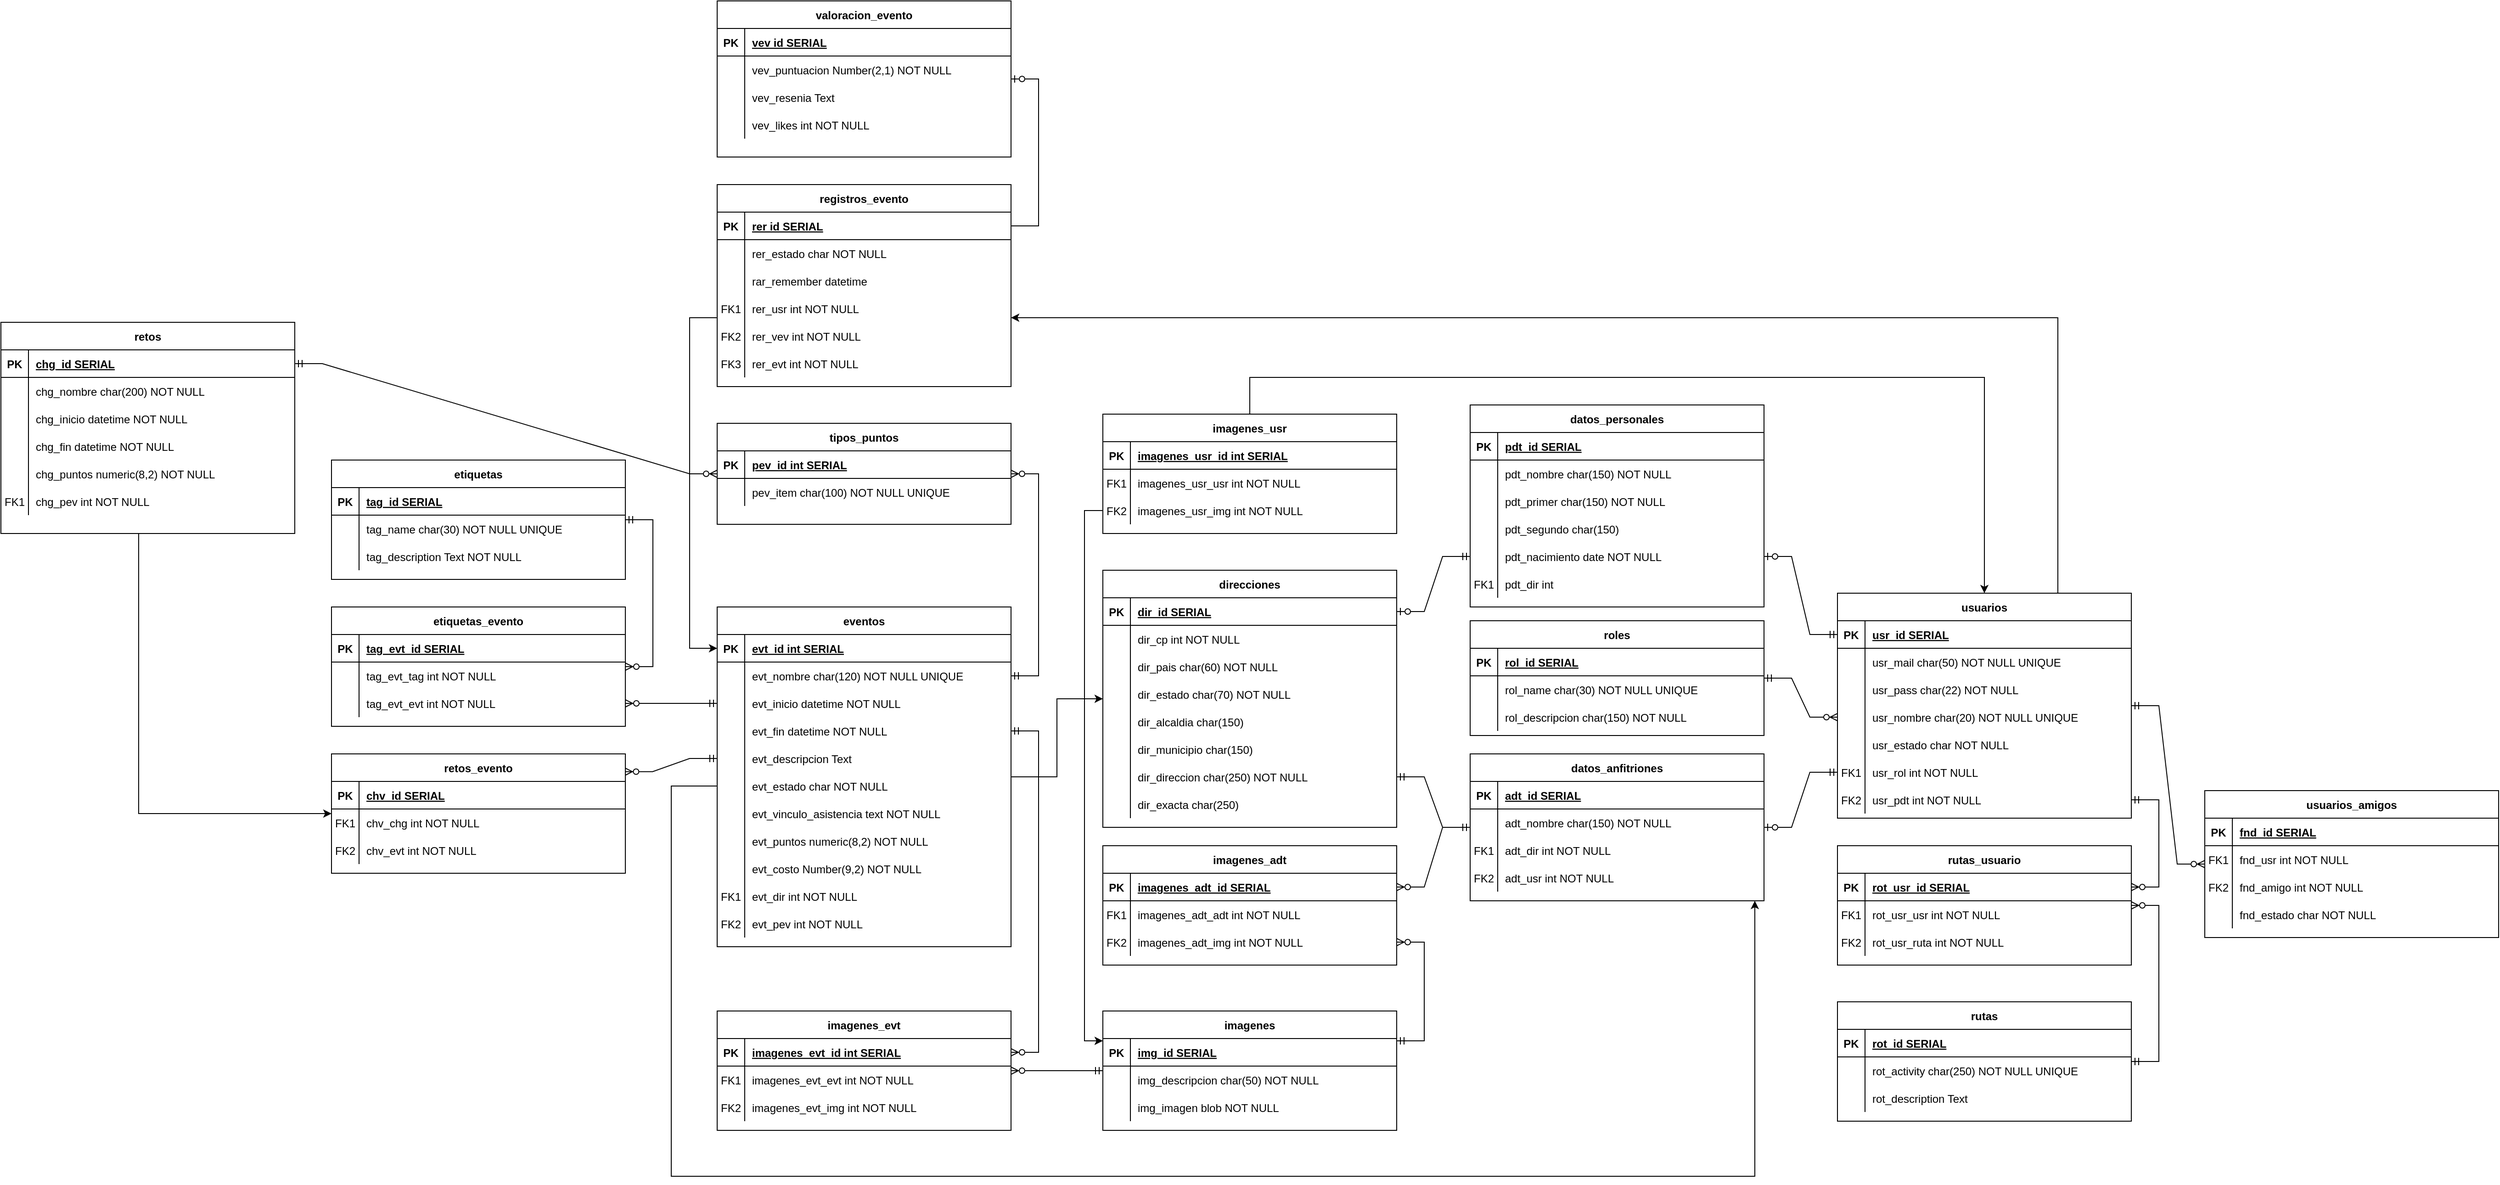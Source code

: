 <mxfile version="20.8.5" type="device"><diagram id="R2lEEEUBdFMjLlhIrx00" name="Page-1"><mxGraphModel dx="4053" dy="2347" grid="1" gridSize="10" guides="1" tooltips="1" connect="1" arrows="1" fold="1" page="1" pageScale="1" pageWidth="850" pageHeight="1100" math="0" shadow="0" extFonts="Permanent Marker^https://fonts.googleapis.com/css?family=Permanent+Marker"><root><mxCell id="0"/><mxCell id="1" parent="0"/><mxCell id="C-vyLk0tnHw3VtMMgP7b-2" value="datos_personales" style="shape=table;startSize=30;container=1;collapsible=1;childLayout=tableLayout;fixedRows=1;rowLines=0;fontStyle=1;align=center;resizeLast=1;" parent="1" vertex="1"><mxGeometry x="40" y="-140" width="320" height="220" as="geometry"/></mxCell><mxCell id="C-vyLk0tnHw3VtMMgP7b-3" value="" style="shape=partialRectangle;collapsible=0;dropTarget=0;pointerEvents=0;fillColor=none;points=[[0,0.5],[1,0.5]];portConstraint=eastwest;top=0;left=0;right=0;bottom=1;" parent="C-vyLk0tnHw3VtMMgP7b-2" vertex="1"><mxGeometry y="30" width="320" height="30" as="geometry"/></mxCell><mxCell id="C-vyLk0tnHw3VtMMgP7b-4" value="PK" style="shape=partialRectangle;overflow=hidden;connectable=0;fillColor=none;top=0;left=0;bottom=0;right=0;fontStyle=1;" parent="C-vyLk0tnHw3VtMMgP7b-3" vertex="1"><mxGeometry width="30" height="30" as="geometry"><mxRectangle width="30" height="30" as="alternateBounds"/></mxGeometry></mxCell><mxCell id="C-vyLk0tnHw3VtMMgP7b-5" value="pdt_id SERIAL" style="shape=partialRectangle;overflow=hidden;connectable=0;fillColor=none;top=0;left=0;bottom=0;right=0;align=left;spacingLeft=6;fontStyle=5;" parent="C-vyLk0tnHw3VtMMgP7b-3" vertex="1"><mxGeometry x="30" width="290" height="30" as="geometry"><mxRectangle width="290" height="30" as="alternateBounds"/></mxGeometry></mxCell><mxCell id="C-vyLk0tnHw3VtMMgP7b-6" value="" style="shape=partialRectangle;collapsible=0;dropTarget=0;pointerEvents=0;fillColor=none;points=[[0,0.5],[1,0.5]];portConstraint=eastwest;top=0;left=0;right=0;bottom=0;" parent="C-vyLk0tnHw3VtMMgP7b-2" vertex="1"><mxGeometry y="60" width="320" height="30" as="geometry"/></mxCell><mxCell id="C-vyLk0tnHw3VtMMgP7b-7" value="" style="shape=partialRectangle;overflow=hidden;connectable=0;fillColor=none;top=0;left=0;bottom=0;right=0;" parent="C-vyLk0tnHw3VtMMgP7b-6" vertex="1"><mxGeometry width="30" height="30" as="geometry"><mxRectangle width="30" height="30" as="alternateBounds"/></mxGeometry></mxCell><mxCell id="C-vyLk0tnHw3VtMMgP7b-8" value="pdt_nombre char(150) NOT NULL" style="shape=partialRectangle;overflow=hidden;connectable=0;fillColor=none;top=0;left=0;bottom=0;right=0;align=left;spacingLeft=6;" parent="C-vyLk0tnHw3VtMMgP7b-6" vertex="1"><mxGeometry x="30" width="290" height="30" as="geometry"><mxRectangle width="290" height="30" as="alternateBounds"/></mxGeometry></mxCell><mxCell id="C-vyLk0tnHw3VtMMgP7b-9" value="" style="shape=partialRectangle;collapsible=0;dropTarget=0;pointerEvents=0;fillColor=none;points=[[0,0.5],[1,0.5]];portConstraint=eastwest;top=0;left=0;right=0;bottom=0;" parent="C-vyLk0tnHw3VtMMgP7b-2" vertex="1"><mxGeometry y="90" width="320" height="30" as="geometry"/></mxCell><mxCell id="C-vyLk0tnHw3VtMMgP7b-10" value="" style="shape=partialRectangle;overflow=hidden;connectable=0;fillColor=none;top=0;left=0;bottom=0;right=0;" parent="C-vyLk0tnHw3VtMMgP7b-9" vertex="1"><mxGeometry width="30" height="30" as="geometry"><mxRectangle width="30" height="30" as="alternateBounds"/></mxGeometry></mxCell><mxCell id="C-vyLk0tnHw3VtMMgP7b-11" value="pdt_primer char(150) NOT NULL" style="shape=partialRectangle;overflow=hidden;connectable=0;fillColor=none;top=0;left=0;bottom=0;right=0;align=left;spacingLeft=6;" parent="C-vyLk0tnHw3VtMMgP7b-9" vertex="1"><mxGeometry x="30" width="290" height="30" as="geometry"><mxRectangle width="290" height="30" as="alternateBounds"/></mxGeometry></mxCell><mxCell id="swxJMd0Z6NS_Bd_c_fbZ-25" value="" style="shape=partialRectangle;collapsible=0;dropTarget=0;pointerEvents=0;fillColor=none;points=[[0,0.5],[1,0.5]];portConstraint=eastwest;top=0;left=0;right=0;bottom=0;" parent="C-vyLk0tnHw3VtMMgP7b-2" vertex="1"><mxGeometry y="120" width="320" height="30" as="geometry"/></mxCell><mxCell id="swxJMd0Z6NS_Bd_c_fbZ-26" value="" style="shape=partialRectangle;overflow=hidden;connectable=0;fillColor=none;top=0;left=0;bottom=0;right=0;" parent="swxJMd0Z6NS_Bd_c_fbZ-25" vertex="1"><mxGeometry width="30" height="30" as="geometry"><mxRectangle width="30" height="30" as="alternateBounds"/></mxGeometry></mxCell><mxCell id="swxJMd0Z6NS_Bd_c_fbZ-27" value="pdt_segundo char(150) " style="shape=partialRectangle;overflow=hidden;connectable=0;fillColor=none;top=0;left=0;bottom=0;right=0;align=left;spacingLeft=6;" parent="swxJMd0Z6NS_Bd_c_fbZ-25" vertex="1"><mxGeometry x="30" width="290" height="30" as="geometry"><mxRectangle width="290" height="30" as="alternateBounds"/></mxGeometry></mxCell><mxCell id="swxJMd0Z6NS_Bd_c_fbZ-28" value="" style="shape=partialRectangle;collapsible=0;dropTarget=0;pointerEvents=0;fillColor=none;points=[[0,0.5],[1,0.5]];portConstraint=eastwest;top=0;left=0;right=0;bottom=0;" parent="C-vyLk0tnHw3VtMMgP7b-2" vertex="1"><mxGeometry y="150" width="320" height="30" as="geometry"/></mxCell><mxCell id="swxJMd0Z6NS_Bd_c_fbZ-29" value="" style="shape=partialRectangle;overflow=hidden;connectable=0;fillColor=none;top=0;left=0;bottom=0;right=0;" parent="swxJMd0Z6NS_Bd_c_fbZ-28" vertex="1"><mxGeometry width="30" height="30" as="geometry"><mxRectangle width="30" height="30" as="alternateBounds"/></mxGeometry></mxCell><mxCell id="swxJMd0Z6NS_Bd_c_fbZ-30" value="pdt_nacimiento date NOT NULL" style="shape=partialRectangle;overflow=hidden;connectable=0;fillColor=none;top=0;left=0;bottom=0;right=0;align=left;spacingLeft=6;" parent="swxJMd0Z6NS_Bd_c_fbZ-28" vertex="1"><mxGeometry x="30" width="290" height="30" as="geometry"><mxRectangle width="290" height="30" as="alternateBounds"/></mxGeometry></mxCell><mxCell id="swxJMd0Z6NS_Bd_c_fbZ-161" value="" style="shape=partialRectangle;collapsible=0;dropTarget=0;pointerEvents=0;fillColor=none;points=[[0,0.5],[1,0.5]];portConstraint=eastwest;top=0;left=0;right=0;bottom=0;" parent="C-vyLk0tnHw3VtMMgP7b-2" vertex="1"><mxGeometry y="180" width="320" height="30" as="geometry"/></mxCell><mxCell id="swxJMd0Z6NS_Bd_c_fbZ-162" value="FK1" style="shape=partialRectangle;overflow=hidden;connectable=0;fillColor=none;top=0;left=0;bottom=0;right=0;" parent="swxJMd0Z6NS_Bd_c_fbZ-161" vertex="1"><mxGeometry width="30" height="30" as="geometry"><mxRectangle width="30" height="30" as="alternateBounds"/></mxGeometry></mxCell><mxCell id="swxJMd0Z6NS_Bd_c_fbZ-163" value="pdt_dir int" style="shape=partialRectangle;overflow=hidden;connectable=0;fillColor=none;top=0;left=0;bottom=0;right=0;align=left;spacingLeft=6;" parent="swxJMd0Z6NS_Bd_c_fbZ-161" vertex="1"><mxGeometry x="30" width="290" height="30" as="geometry"><mxRectangle width="290" height="30" as="alternateBounds"/></mxGeometry></mxCell><mxCell id="C-vyLk0tnHw3VtMMgP7b-23" value="roles" style="shape=table;startSize=30;container=1;collapsible=1;childLayout=tableLayout;fixedRows=1;rowLines=0;fontStyle=1;align=center;resizeLast=1;" parent="1" vertex="1"><mxGeometry x="40" y="95" width="320" height="125" as="geometry"/></mxCell><mxCell id="C-vyLk0tnHw3VtMMgP7b-24" value="" style="shape=partialRectangle;collapsible=0;dropTarget=0;pointerEvents=0;fillColor=none;points=[[0,0.5],[1,0.5]];portConstraint=eastwest;top=0;left=0;right=0;bottom=1;" parent="C-vyLk0tnHw3VtMMgP7b-23" vertex="1"><mxGeometry y="30" width="320" height="30" as="geometry"/></mxCell><mxCell id="C-vyLk0tnHw3VtMMgP7b-25" value="PK" style="shape=partialRectangle;overflow=hidden;connectable=0;fillColor=none;top=0;left=0;bottom=0;right=0;fontStyle=1;" parent="C-vyLk0tnHw3VtMMgP7b-24" vertex="1"><mxGeometry width="30" height="30" as="geometry"><mxRectangle width="30" height="30" as="alternateBounds"/></mxGeometry></mxCell><mxCell id="C-vyLk0tnHw3VtMMgP7b-26" value="rol_id SERIAL" style="shape=partialRectangle;overflow=hidden;connectable=0;fillColor=none;top=0;left=0;bottom=0;right=0;align=left;spacingLeft=6;fontStyle=5;" parent="C-vyLk0tnHw3VtMMgP7b-24" vertex="1"><mxGeometry x="30" width="290" height="30" as="geometry"><mxRectangle width="290" height="30" as="alternateBounds"/></mxGeometry></mxCell><mxCell id="DgJk6voJU2axnjbXKLuV-146" value="" style="shape=partialRectangle;collapsible=0;dropTarget=0;pointerEvents=0;fillColor=none;points=[[0,0.5],[1,0.5]];portConstraint=eastwest;top=0;left=0;right=0;bottom=0;" parent="C-vyLk0tnHw3VtMMgP7b-23" vertex="1"><mxGeometry y="60" width="320" height="30" as="geometry"/></mxCell><mxCell id="DgJk6voJU2axnjbXKLuV-147" value="" style="shape=partialRectangle;overflow=hidden;connectable=0;fillColor=none;top=0;left=0;bottom=0;right=0;" parent="DgJk6voJU2axnjbXKLuV-146" vertex="1"><mxGeometry width="30" height="30" as="geometry"><mxRectangle width="30" height="30" as="alternateBounds"/></mxGeometry></mxCell><mxCell id="DgJk6voJU2axnjbXKLuV-148" value="rol_name char(30) NOT NULL UNIQUE" style="shape=partialRectangle;overflow=hidden;connectable=0;fillColor=none;top=0;left=0;bottom=0;right=0;align=left;spacingLeft=6;" parent="DgJk6voJU2axnjbXKLuV-146" vertex="1"><mxGeometry x="30" width="290" height="30" as="geometry"><mxRectangle width="290" height="30" as="alternateBounds"/></mxGeometry></mxCell><mxCell id="C-vyLk0tnHw3VtMMgP7b-27" value="" style="shape=partialRectangle;collapsible=0;dropTarget=0;pointerEvents=0;fillColor=none;points=[[0,0.5],[1,0.5]];portConstraint=eastwest;top=0;left=0;right=0;bottom=0;" parent="C-vyLk0tnHw3VtMMgP7b-23" vertex="1"><mxGeometry y="90" width="320" height="30" as="geometry"/></mxCell><mxCell id="C-vyLk0tnHw3VtMMgP7b-28" value="" style="shape=partialRectangle;overflow=hidden;connectable=0;fillColor=none;top=0;left=0;bottom=0;right=0;" parent="C-vyLk0tnHw3VtMMgP7b-27" vertex="1"><mxGeometry width="30" height="30" as="geometry"><mxRectangle width="30" height="30" as="alternateBounds"/></mxGeometry></mxCell><mxCell id="C-vyLk0tnHw3VtMMgP7b-29" value="rol_descripcion char(150) NOT NULL" style="shape=partialRectangle;overflow=hidden;connectable=0;fillColor=none;top=0;left=0;bottom=0;right=0;align=left;spacingLeft=6;" parent="C-vyLk0tnHw3VtMMgP7b-27" vertex="1"><mxGeometry x="30" width="290" height="30" as="geometry"><mxRectangle width="290" height="30" as="alternateBounds"/></mxGeometry></mxCell><mxCell id="swxJMd0Z6NS_Bd_c_fbZ-1" value="usuarios" style="shape=table;startSize=30;container=1;collapsible=1;childLayout=tableLayout;fixedRows=1;rowLines=0;fontStyle=1;align=center;resizeLast=1;" parent="1" vertex="1"><mxGeometry x="440" y="65" width="320" height="245" as="geometry"/></mxCell><mxCell id="swxJMd0Z6NS_Bd_c_fbZ-2" value="" style="shape=partialRectangle;collapsible=0;dropTarget=0;pointerEvents=0;fillColor=none;points=[[0,0.5],[1,0.5]];portConstraint=eastwest;top=0;left=0;right=0;bottom=1;" parent="swxJMd0Z6NS_Bd_c_fbZ-1" vertex="1"><mxGeometry y="30" width="320" height="30" as="geometry"/></mxCell><mxCell id="swxJMd0Z6NS_Bd_c_fbZ-3" value="PK" style="shape=partialRectangle;overflow=hidden;connectable=0;fillColor=none;top=0;left=0;bottom=0;right=0;fontStyle=1;" parent="swxJMd0Z6NS_Bd_c_fbZ-2" vertex="1"><mxGeometry width="30" height="30" as="geometry"><mxRectangle width="30" height="30" as="alternateBounds"/></mxGeometry></mxCell><mxCell id="swxJMd0Z6NS_Bd_c_fbZ-4" value="usr_id SERIAL" style="shape=partialRectangle;overflow=hidden;connectable=0;fillColor=none;top=0;left=0;bottom=0;right=0;align=left;spacingLeft=6;fontStyle=5;" parent="swxJMd0Z6NS_Bd_c_fbZ-2" vertex="1"><mxGeometry x="30" width="290" height="30" as="geometry"><mxRectangle width="290" height="30" as="alternateBounds"/></mxGeometry></mxCell><mxCell id="DgJk6voJU2axnjbXKLuV-96" value="" style="shape=partialRectangle;collapsible=0;dropTarget=0;pointerEvents=0;fillColor=none;points=[[0,0.5],[1,0.5]];portConstraint=eastwest;top=0;left=0;right=0;bottom=0;" parent="swxJMd0Z6NS_Bd_c_fbZ-1" vertex="1"><mxGeometry y="60" width="320" height="30" as="geometry"/></mxCell><mxCell id="DgJk6voJU2axnjbXKLuV-97" value="" style="shape=partialRectangle;overflow=hidden;connectable=0;fillColor=none;top=0;left=0;bottom=0;right=0;" parent="DgJk6voJU2axnjbXKLuV-96" vertex="1"><mxGeometry width="30" height="30" as="geometry"><mxRectangle width="30" height="30" as="alternateBounds"/></mxGeometry></mxCell><mxCell id="DgJk6voJU2axnjbXKLuV-98" value="usr_mail char(50) NOT NULL UNIQUE" style="shape=partialRectangle;overflow=hidden;connectable=0;fillColor=none;top=0;left=0;bottom=0;right=0;align=left;spacingLeft=6;" parent="DgJk6voJU2axnjbXKLuV-96" vertex="1"><mxGeometry x="30" width="290" height="30" as="geometry"><mxRectangle width="290" height="30" as="alternateBounds"/></mxGeometry></mxCell><mxCell id="swxJMd0Z6NS_Bd_c_fbZ-5" value="" style="shape=partialRectangle;collapsible=0;dropTarget=0;pointerEvents=0;fillColor=none;points=[[0,0.5],[1,0.5]];portConstraint=eastwest;top=0;left=0;right=0;bottom=0;" parent="swxJMd0Z6NS_Bd_c_fbZ-1" vertex="1"><mxGeometry y="90" width="320" height="30" as="geometry"/></mxCell><mxCell id="swxJMd0Z6NS_Bd_c_fbZ-6" value="" style="shape=partialRectangle;overflow=hidden;connectable=0;fillColor=none;top=0;left=0;bottom=0;right=0;" parent="swxJMd0Z6NS_Bd_c_fbZ-5" vertex="1"><mxGeometry width="30" height="30" as="geometry"><mxRectangle width="30" height="30" as="alternateBounds"/></mxGeometry></mxCell><mxCell id="swxJMd0Z6NS_Bd_c_fbZ-7" value="usr_pass char(22) NOT NULL" style="shape=partialRectangle;overflow=hidden;connectable=0;fillColor=none;top=0;left=0;bottom=0;right=0;align=left;spacingLeft=6;" parent="swxJMd0Z6NS_Bd_c_fbZ-5" vertex="1"><mxGeometry x="30" width="290" height="30" as="geometry"><mxRectangle width="290" height="30" as="alternateBounds"/></mxGeometry></mxCell><mxCell id="swxJMd0Z6NS_Bd_c_fbZ-8" value="" style="shape=partialRectangle;collapsible=0;dropTarget=0;pointerEvents=0;fillColor=none;points=[[0,0.5],[1,0.5]];portConstraint=eastwest;top=0;left=0;right=0;bottom=0;" parent="swxJMd0Z6NS_Bd_c_fbZ-1" vertex="1"><mxGeometry y="120" width="320" height="30" as="geometry"/></mxCell><mxCell id="swxJMd0Z6NS_Bd_c_fbZ-9" value="" style="shape=partialRectangle;overflow=hidden;connectable=0;fillColor=none;top=0;left=0;bottom=0;right=0;" parent="swxJMd0Z6NS_Bd_c_fbZ-8" vertex="1"><mxGeometry width="30" height="30" as="geometry"><mxRectangle width="30" height="30" as="alternateBounds"/></mxGeometry></mxCell><mxCell id="swxJMd0Z6NS_Bd_c_fbZ-10" value="usr_nombre char(20) NOT NULL UNIQUE" style="shape=partialRectangle;overflow=hidden;connectable=0;fillColor=none;top=0;left=0;bottom=0;right=0;align=left;spacingLeft=6;" parent="swxJMd0Z6NS_Bd_c_fbZ-8" vertex="1"><mxGeometry x="30" width="290" height="30" as="geometry"><mxRectangle width="290" height="30" as="alternateBounds"/></mxGeometry></mxCell><mxCell id="swxJMd0Z6NS_Bd_c_fbZ-89" value="" style="shape=partialRectangle;collapsible=0;dropTarget=0;pointerEvents=0;fillColor=none;points=[[0,0.5],[1,0.5]];portConstraint=eastwest;top=0;left=0;right=0;bottom=0;" parent="swxJMd0Z6NS_Bd_c_fbZ-1" vertex="1"><mxGeometry y="150" width="320" height="30" as="geometry"/></mxCell><mxCell id="swxJMd0Z6NS_Bd_c_fbZ-90" value="" style="shape=partialRectangle;overflow=hidden;connectable=0;fillColor=none;top=0;left=0;bottom=0;right=0;" parent="swxJMd0Z6NS_Bd_c_fbZ-89" vertex="1"><mxGeometry width="30" height="30" as="geometry"><mxRectangle width="30" height="30" as="alternateBounds"/></mxGeometry></mxCell><mxCell id="swxJMd0Z6NS_Bd_c_fbZ-91" value="usr_estado char NOT NULL" style="shape=partialRectangle;overflow=hidden;connectable=0;fillColor=none;top=0;left=0;bottom=0;right=0;align=left;spacingLeft=6;" parent="swxJMd0Z6NS_Bd_c_fbZ-89" vertex="1"><mxGeometry x="30" width="290" height="30" as="geometry"><mxRectangle width="290" height="30" as="alternateBounds"/></mxGeometry></mxCell><mxCell id="swxJMd0Z6NS_Bd_c_fbZ-11" value="" style="shape=partialRectangle;collapsible=0;dropTarget=0;pointerEvents=0;fillColor=none;points=[[0,0.5],[1,0.5]];portConstraint=eastwest;top=0;left=0;right=0;bottom=0;" parent="swxJMd0Z6NS_Bd_c_fbZ-1" vertex="1"><mxGeometry y="180" width="320" height="30" as="geometry"/></mxCell><mxCell id="swxJMd0Z6NS_Bd_c_fbZ-12" value="FK1" style="shape=partialRectangle;overflow=hidden;connectable=0;fillColor=none;top=0;left=0;bottom=0;right=0;" parent="swxJMd0Z6NS_Bd_c_fbZ-11" vertex="1"><mxGeometry width="30" height="30" as="geometry"><mxRectangle width="30" height="30" as="alternateBounds"/></mxGeometry></mxCell><mxCell id="swxJMd0Z6NS_Bd_c_fbZ-13" value="usr_rol int NOT NULL" style="shape=partialRectangle;overflow=hidden;connectable=0;fillColor=none;top=0;left=0;bottom=0;right=0;align=left;spacingLeft=6;" parent="swxJMd0Z6NS_Bd_c_fbZ-11" vertex="1"><mxGeometry x="30" width="290" height="30" as="geometry"><mxRectangle width="290" height="30" as="alternateBounds"/></mxGeometry></mxCell><mxCell id="swxJMd0Z6NS_Bd_c_fbZ-46" value="" style="shape=partialRectangle;collapsible=0;dropTarget=0;pointerEvents=0;fillColor=none;points=[[0,0.5],[1,0.5]];portConstraint=eastwest;top=0;left=0;right=0;bottom=0;" parent="swxJMd0Z6NS_Bd_c_fbZ-1" vertex="1"><mxGeometry y="210" width="320" height="30" as="geometry"/></mxCell><mxCell id="swxJMd0Z6NS_Bd_c_fbZ-47" value="FK2" style="shape=partialRectangle;overflow=hidden;connectable=0;fillColor=none;top=0;left=0;bottom=0;right=0;" parent="swxJMd0Z6NS_Bd_c_fbZ-46" vertex="1"><mxGeometry width="30" height="30" as="geometry"><mxRectangle width="30" height="30" as="alternateBounds"/></mxGeometry></mxCell><mxCell id="swxJMd0Z6NS_Bd_c_fbZ-48" value="usr_pdt int NOT NULL" style="shape=partialRectangle;overflow=hidden;connectable=0;fillColor=none;top=0;left=0;bottom=0;right=0;align=left;spacingLeft=6;" parent="swxJMd0Z6NS_Bd_c_fbZ-46" vertex="1"><mxGeometry x="30" width="290" height="30" as="geometry"><mxRectangle width="290" height="30" as="alternateBounds"/></mxGeometry></mxCell><mxCell id="swxJMd0Z6NS_Bd_c_fbZ-49" value="" style="edgeStyle=entityRelationEdgeStyle;fontSize=12;html=1;endArrow=ERzeroToMany;startArrow=ERmandOne;rounded=0;entryX=0;entryY=0.5;entryDx=0;entryDy=0;" parent="1" source="C-vyLk0tnHw3VtMMgP7b-23" target="swxJMd0Z6NS_Bd_c_fbZ-8" edge="1"><mxGeometry width="100" height="100" relative="1" as="geometry"><mxPoint x="330" y="100" as="sourcePoint"/><mxPoint x="450" y="290" as="targetPoint"/></mxGeometry></mxCell><mxCell id="swxJMd0Z6NS_Bd_c_fbZ-50" value="" style="edgeStyle=entityRelationEdgeStyle;fontSize=12;html=1;endArrow=ERzeroToOne;startArrow=ERmandOne;rounded=0;entryX=1;entryY=0.5;entryDx=0;entryDy=0;exitX=0;exitY=0.5;exitDx=0;exitDy=0;" parent="1" source="swxJMd0Z6NS_Bd_c_fbZ-2" target="swxJMd0Z6NS_Bd_c_fbZ-28" edge="1"><mxGeometry width="100" height="100" relative="1" as="geometry"><mxPoint x="350" y="390" as="sourcePoint"/><mxPoint x="450" y="290" as="targetPoint"/></mxGeometry></mxCell><mxCell id="swxJMd0Z6NS_Bd_c_fbZ-51" value="datos_anfitriones" style="shape=table;startSize=30;container=1;collapsible=1;childLayout=tableLayout;fixedRows=1;rowLines=0;fontStyle=1;align=center;resizeLast=1;" parent="1" vertex="1"><mxGeometry x="40" y="240" width="320" height="160" as="geometry"/></mxCell><mxCell id="swxJMd0Z6NS_Bd_c_fbZ-52" value="" style="shape=partialRectangle;collapsible=0;dropTarget=0;pointerEvents=0;fillColor=none;points=[[0,0.5],[1,0.5]];portConstraint=eastwest;top=0;left=0;right=0;bottom=1;" parent="swxJMd0Z6NS_Bd_c_fbZ-51" vertex="1"><mxGeometry y="30" width="320" height="30" as="geometry"/></mxCell><mxCell id="swxJMd0Z6NS_Bd_c_fbZ-53" value="PK" style="shape=partialRectangle;overflow=hidden;connectable=0;fillColor=none;top=0;left=0;bottom=0;right=0;fontStyle=1;" parent="swxJMd0Z6NS_Bd_c_fbZ-52" vertex="1"><mxGeometry width="30" height="30" as="geometry"><mxRectangle width="30" height="30" as="alternateBounds"/></mxGeometry></mxCell><mxCell id="swxJMd0Z6NS_Bd_c_fbZ-54" value="adt_id SERIAL" style="shape=partialRectangle;overflow=hidden;connectable=0;fillColor=none;top=0;left=0;bottom=0;right=0;align=left;spacingLeft=6;fontStyle=5;" parent="swxJMd0Z6NS_Bd_c_fbZ-52" vertex="1"><mxGeometry x="30" width="290" height="30" as="geometry"><mxRectangle width="290" height="30" as="alternateBounds"/></mxGeometry></mxCell><mxCell id="swxJMd0Z6NS_Bd_c_fbZ-55" value="" style="shape=partialRectangle;collapsible=0;dropTarget=0;pointerEvents=0;fillColor=none;points=[[0,0.5],[1,0.5]];portConstraint=eastwest;top=0;left=0;right=0;bottom=0;" parent="swxJMd0Z6NS_Bd_c_fbZ-51" vertex="1"><mxGeometry y="60" width="320" height="30" as="geometry"/></mxCell><mxCell id="swxJMd0Z6NS_Bd_c_fbZ-56" value="" style="shape=partialRectangle;overflow=hidden;connectable=0;fillColor=none;top=0;left=0;bottom=0;right=0;" parent="swxJMd0Z6NS_Bd_c_fbZ-55" vertex="1"><mxGeometry width="30" height="30" as="geometry"><mxRectangle width="30" height="30" as="alternateBounds"/></mxGeometry></mxCell><mxCell id="swxJMd0Z6NS_Bd_c_fbZ-57" value="adt_nombre char(150) NOT NULL" style="shape=partialRectangle;overflow=hidden;connectable=0;fillColor=none;top=0;left=0;bottom=0;right=0;align=left;spacingLeft=6;" parent="swxJMd0Z6NS_Bd_c_fbZ-55" vertex="1"><mxGeometry x="30" width="290" height="30" as="geometry"><mxRectangle width="290" height="30" as="alternateBounds"/></mxGeometry></mxCell><mxCell id="swxJMd0Z6NS_Bd_c_fbZ-157" value="" style="shape=partialRectangle;collapsible=0;dropTarget=0;pointerEvents=0;fillColor=none;points=[[0,0.5],[1,0.5]];portConstraint=eastwest;top=0;left=0;right=0;bottom=0;" parent="swxJMd0Z6NS_Bd_c_fbZ-51" vertex="1"><mxGeometry y="90" width="320" height="30" as="geometry"/></mxCell><mxCell id="swxJMd0Z6NS_Bd_c_fbZ-158" value="FK1" style="shape=partialRectangle;overflow=hidden;connectable=0;fillColor=none;top=0;left=0;bottom=0;right=0;" parent="swxJMd0Z6NS_Bd_c_fbZ-157" vertex="1"><mxGeometry width="30" height="30" as="geometry"><mxRectangle width="30" height="30" as="alternateBounds"/></mxGeometry></mxCell><mxCell id="swxJMd0Z6NS_Bd_c_fbZ-159" value="adt_dir int NOT NULL" style="shape=partialRectangle;overflow=hidden;connectable=0;fillColor=none;top=0;left=0;bottom=0;right=0;align=left;spacingLeft=6;" parent="swxJMd0Z6NS_Bd_c_fbZ-157" vertex="1"><mxGeometry x="30" width="290" height="30" as="geometry"><mxRectangle width="290" height="30" as="alternateBounds"/></mxGeometry></mxCell><mxCell id="_9zltVTikYJuysWqUXwJ-73" value="" style="shape=partialRectangle;collapsible=0;dropTarget=0;pointerEvents=0;fillColor=none;points=[[0,0.5],[1,0.5]];portConstraint=eastwest;top=0;left=0;right=0;bottom=0;" parent="swxJMd0Z6NS_Bd_c_fbZ-51" vertex="1"><mxGeometry y="120" width="320" height="30" as="geometry"/></mxCell><mxCell id="_9zltVTikYJuysWqUXwJ-74" value="FK2" style="shape=partialRectangle;overflow=hidden;connectable=0;fillColor=none;top=0;left=0;bottom=0;right=0;" parent="_9zltVTikYJuysWqUXwJ-73" vertex="1"><mxGeometry width="30" height="30" as="geometry"><mxRectangle width="30" height="30" as="alternateBounds"/></mxGeometry></mxCell><mxCell id="_9zltVTikYJuysWqUXwJ-75" value="adt_usr int NOT NULL" style="shape=partialRectangle;overflow=hidden;connectable=0;fillColor=none;top=0;left=0;bottom=0;right=0;align=left;spacingLeft=6;" parent="_9zltVTikYJuysWqUXwJ-73" vertex="1"><mxGeometry x="30" width="290" height="30" as="geometry"><mxRectangle width="290" height="30" as="alternateBounds"/></mxGeometry></mxCell><mxCell id="swxJMd0Z6NS_Bd_c_fbZ-88" value="" style="edgeStyle=entityRelationEdgeStyle;fontSize=12;html=1;endArrow=ERzeroToOne;startArrow=ERmandOne;rounded=0;exitX=0;exitY=0.5;exitDx=0;exitDy=0;" parent="1" source="swxJMd0Z6NS_Bd_c_fbZ-11" target="swxJMd0Z6NS_Bd_c_fbZ-51" edge="1"><mxGeometry width="100" height="100" relative="1" as="geometry"><mxPoint x="350" y="60" as="sourcePoint"/><mxPoint x="450" y="-40" as="targetPoint"/></mxGeometry></mxCell><mxCell id="_9zltVTikYJuysWqUXwJ-76" style="edgeStyle=orthogonalEdgeStyle;rounded=0;orthogonalLoop=1;jettySize=auto;html=1;exitX=0;exitY=0.5;exitDx=0;exitDy=0;" parent="1" source="swxJMd0Z6NS_Bd_c_fbZ-172" target="swxJMd0Z6NS_Bd_c_fbZ-51" edge="1"><mxGeometry relative="1" as="geometry"><Array as="points"><mxPoint x="-830" y="275"/><mxPoint x="-830" y="700"/><mxPoint x="350" y="700"/></Array></mxGeometry></mxCell><mxCell id="sDUAZ8Fr3CfukKpIn6ux-1" style="edgeStyle=orthogonalEdgeStyle;rounded=0;orthogonalLoop=1;jettySize=auto;html=1;" parent="1" source="swxJMd0Z6NS_Bd_c_fbZ-92" target="swxJMd0Z6NS_Bd_c_fbZ-111" edge="1"><mxGeometry relative="1" as="geometry"/></mxCell><mxCell id="swxJMd0Z6NS_Bd_c_fbZ-92" value="eventos" style="shape=table;startSize=30;container=1;collapsible=1;childLayout=tableLayout;fixedRows=1;rowLines=0;fontStyle=1;align=center;resizeLast=1;" parent="1" vertex="1"><mxGeometry x="-780" y="80" width="320" height="370" as="geometry"/></mxCell><mxCell id="swxJMd0Z6NS_Bd_c_fbZ-93" value="" style="shape=partialRectangle;collapsible=0;dropTarget=0;pointerEvents=0;fillColor=none;points=[[0,0.5],[1,0.5]];portConstraint=eastwest;top=0;left=0;right=0;bottom=1;" parent="swxJMd0Z6NS_Bd_c_fbZ-92" vertex="1"><mxGeometry y="30" width="320" height="30" as="geometry"/></mxCell><mxCell id="swxJMd0Z6NS_Bd_c_fbZ-94" value="PK" style="shape=partialRectangle;overflow=hidden;connectable=0;fillColor=none;top=0;left=0;bottom=0;right=0;fontStyle=1;" parent="swxJMd0Z6NS_Bd_c_fbZ-93" vertex="1"><mxGeometry width="30" height="30" as="geometry"><mxRectangle width="30" height="30" as="alternateBounds"/></mxGeometry></mxCell><mxCell id="swxJMd0Z6NS_Bd_c_fbZ-95" value="evt_id int SERIAL" style="shape=partialRectangle;overflow=hidden;connectable=0;fillColor=none;top=0;left=0;bottom=0;right=0;align=left;spacingLeft=6;fontStyle=5;" parent="swxJMd0Z6NS_Bd_c_fbZ-93" vertex="1"><mxGeometry x="30" width="290" height="30" as="geometry"><mxRectangle width="290" height="30" as="alternateBounds"/></mxGeometry></mxCell><mxCell id="swxJMd0Z6NS_Bd_c_fbZ-96" value="" style="shape=partialRectangle;collapsible=0;dropTarget=0;pointerEvents=0;fillColor=none;points=[[0,0.5],[1,0.5]];portConstraint=eastwest;top=0;left=0;right=0;bottom=0;" parent="swxJMd0Z6NS_Bd_c_fbZ-92" vertex="1"><mxGeometry y="60" width="320" height="30" as="geometry"/></mxCell><mxCell id="swxJMd0Z6NS_Bd_c_fbZ-97" value="" style="shape=partialRectangle;overflow=hidden;connectable=0;fillColor=none;top=0;left=0;bottom=0;right=0;" parent="swxJMd0Z6NS_Bd_c_fbZ-96" vertex="1"><mxGeometry width="30" height="30" as="geometry"><mxRectangle width="30" height="30" as="alternateBounds"/></mxGeometry></mxCell><mxCell id="swxJMd0Z6NS_Bd_c_fbZ-98" value="evt_nombre char(120) NOT NULL UNIQUE" style="shape=partialRectangle;overflow=hidden;connectable=0;fillColor=none;top=0;left=0;bottom=0;right=0;align=left;spacingLeft=6;" parent="swxJMd0Z6NS_Bd_c_fbZ-96" vertex="1"><mxGeometry x="30" width="290" height="30" as="geometry"><mxRectangle width="290" height="30" as="alternateBounds"/></mxGeometry></mxCell><mxCell id="swxJMd0Z6NS_Bd_c_fbZ-99" value="" style="shape=partialRectangle;collapsible=0;dropTarget=0;pointerEvents=0;fillColor=none;points=[[0,0.5],[1,0.5]];portConstraint=eastwest;top=0;left=0;right=0;bottom=0;" parent="swxJMd0Z6NS_Bd_c_fbZ-92" vertex="1"><mxGeometry y="90" width="320" height="30" as="geometry"/></mxCell><mxCell id="swxJMd0Z6NS_Bd_c_fbZ-100" value="" style="shape=partialRectangle;overflow=hidden;connectable=0;fillColor=none;top=0;left=0;bottom=0;right=0;" parent="swxJMd0Z6NS_Bd_c_fbZ-99" vertex="1"><mxGeometry width="30" height="30" as="geometry"><mxRectangle width="30" height="30" as="alternateBounds"/></mxGeometry></mxCell><mxCell id="swxJMd0Z6NS_Bd_c_fbZ-101" value="evt_inicio datetime NOT NULL" style="shape=partialRectangle;overflow=hidden;connectable=0;fillColor=none;top=0;left=0;bottom=0;right=0;align=left;spacingLeft=6;" parent="swxJMd0Z6NS_Bd_c_fbZ-99" vertex="1"><mxGeometry x="30" width="290" height="30" as="geometry"><mxRectangle width="290" height="30" as="alternateBounds"/></mxGeometry></mxCell><mxCell id="swxJMd0Z6NS_Bd_c_fbZ-166" value="" style="shape=partialRectangle;collapsible=0;dropTarget=0;pointerEvents=0;fillColor=none;points=[[0,0.5],[1,0.5]];portConstraint=eastwest;top=0;left=0;right=0;bottom=0;" parent="swxJMd0Z6NS_Bd_c_fbZ-92" vertex="1"><mxGeometry y="120" width="320" height="30" as="geometry"/></mxCell><mxCell id="swxJMd0Z6NS_Bd_c_fbZ-167" value="" style="shape=partialRectangle;overflow=hidden;connectable=0;fillColor=none;top=0;left=0;bottom=0;right=0;" parent="swxJMd0Z6NS_Bd_c_fbZ-166" vertex="1"><mxGeometry width="30" height="30" as="geometry"><mxRectangle width="30" height="30" as="alternateBounds"/></mxGeometry></mxCell><mxCell id="swxJMd0Z6NS_Bd_c_fbZ-168" value="evt_fin datetime NOT NULL" style="shape=partialRectangle;overflow=hidden;connectable=0;fillColor=none;top=0;left=0;bottom=0;right=0;align=left;spacingLeft=6;" parent="swxJMd0Z6NS_Bd_c_fbZ-166" vertex="1"><mxGeometry x="30" width="290" height="30" as="geometry"><mxRectangle width="290" height="30" as="alternateBounds"/></mxGeometry></mxCell><mxCell id="swxJMd0Z6NS_Bd_c_fbZ-169" value="" style="shape=partialRectangle;collapsible=0;dropTarget=0;pointerEvents=0;fillColor=none;points=[[0,0.5],[1,0.5]];portConstraint=eastwest;top=0;left=0;right=0;bottom=0;" parent="swxJMd0Z6NS_Bd_c_fbZ-92" vertex="1"><mxGeometry y="150" width="320" height="30" as="geometry"/></mxCell><mxCell id="swxJMd0Z6NS_Bd_c_fbZ-170" value="" style="shape=partialRectangle;overflow=hidden;connectable=0;fillColor=none;top=0;left=0;bottom=0;right=0;" parent="swxJMd0Z6NS_Bd_c_fbZ-169" vertex="1"><mxGeometry width="30" height="30" as="geometry"><mxRectangle width="30" height="30" as="alternateBounds"/></mxGeometry></mxCell><mxCell id="swxJMd0Z6NS_Bd_c_fbZ-171" value="evt_descripcion Text" style="shape=partialRectangle;overflow=hidden;connectable=0;fillColor=none;top=0;left=0;bottom=0;right=0;align=left;spacingLeft=6;" parent="swxJMd0Z6NS_Bd_c_fbZ-169" vertex="1"><mxGeometry x="30" width="290" height="30" as="geometry"><mxRectangle width="290" height="30" as="alternateBounds"/></mxGeometry></mxCell><mxCell id="swxJMd0Z6NS_Bd_c_fbZ-172" value="" style="shape=partialRectangle;collapsible=0;dropTarget=0;pointerEvents=0;fillColor=none;points=[[0,0.5],[1,0.5]];portConstraint=eastwest;top=0;left=0;right=0;bottom=0;" parent="swxJMd0Z6NS_Bd_c_fbZ-92" vertex="1"><mxGeometry y="180" width="320" height="30" as="geometry"/></mxCell><mxCell id="swxJMd0Z6NS_Bd_c_fbZ-173" value="" style="shape=partialRectangle;overflow=hidden;connectable=0;fillColor=none;top=0;left=0;bottom=0;right=0;" parent="swxJMd0Z6NS_Bd_c_fbZ-172" vertex="1"><mxGeometry width="30" height="30" as="geometry"><mxRectangle width="30" height="30" as="alternateBounds"/></mxGeometry></mxCell><mxCell id="swxJMd0Z6NS_Bd_c_fbZ-174" value="evt_estado char NOT NULL" style="shape=partialRectangle;overflow=hidden;connectable=0;fillColor=none;top=0;left=0;bottom=0;right=0;align=left;spacingLeft=6;" parent="swxJMd0Z6NS_Bd_c_fbZ-172" vertex="1"><mxGeometry x="30" width="290" height="30" as="geometry"><mxRectangle width="290" height="30" as="alternateBounds"/></mxGeometry></mxCell><mxCell id="_9zltVTikYJuysWqUXwJ-45" value="" style="shape=partialRectangle;collapsible=0;dropTarget=0;pointerEvents=0;fillColor=none;points=[[0,0.5],[1,0.5]];portConstraint=eastwest;top=0;left=0;right=0;bottom=0;" parent="swxJMd0Z6NS_Bd_c_fbZ-92" vertex="1"><mxGeometry y="210" width="320" height="30" as="geometry"/></mxCell><mxCell id="_9zltVTikYJuysWqUXwJ-46" value="" style="shape=partialRectangle;overflow=hidden;connectable=0;fillColor=none;top=0;left=0;bottom=0;right=0;" parent="_9zltVTikYJuysWqUXwJ-45" vertex="1"><mxGeometry width="30" height="30" as="geometry"><mxRectangle width="30" height="30" as="alternateBounds"/></mxGeometry></mxCell><mxCell id="_9zltVTikYJuysWqUXwJ-47" value="evt_vinculo_asistencia text NOT NULL" style="shape=partialRectangle;overflow=hidden;connectable=0;fillColor=none;top=0;left=0;bottom=0;right=0;align=left;spacingLeft=6;" parent="_9zltVTikYJuysWqUXwJ-45" vertex="1"><mxGeometry x="30" width="290" height="30" as="geometry"><mxRectangle width="290" height="30" as="alternateBounds"/></mxGeometry></mxCell><mxCell id="_9zltVTikYJuysWqUXwJ-77" value="" style="shape=partialRectangle;collapsible=0;dropTarget=0;pointerEvents=0;fillColor=none;points=[[0,0.5],[1,0.5]];portConstraint=eastwest;top=0;left=0;right=0;bottom=0;" parent="swxJMd0Z6NS_Bd_c_fbZ-92" vertex="1"><mxGeometry y="240" width="320" height="30" as="geometry"/></mxCell><mxCell id="_9zltVTikYJuysWqUXwJ-78" value="" style="shape=partialRectangle;overflow=hidden;connectable=0;fillColor=none;top=0;left=0;bottom=0;right=0;" parent="_9zltVTikYJuysWqUXwJ-77" vertex="1"><mxGeometry width="30" height="30" as="geometry"><mxRectangle width="30" height="30" as="alternateBounds"/></mxGeometry></mxCell><mxCell id="_9zltVTikYJuysWqUXwJ-79" value="evt_puntos numeric(8,2) NOT NULL" style="shape=partialRectangle;overflow=hidden;connectable=0;fillColor=none;top=0;left=0;bottom=0;right=0;align=left;spacingLeft=6;" parent="_9zltVTikYJuysWqUXwJ-77" vertex="1"><mxGeometry x="30" width="290" height="30" as="geometry"><mxRectangle width="290" height="30" as="alternateBounds"/></mxGeometry></mxCell><mxCell id="_9zltVTikYJuysWqUXwJ-80" value="" style="shape=partialRectangle;collapsible=0;dropTarget=0;pointerEvents=0;fillColor=none;points=[[0,0.5],[1,0.5]];portConstraint=eastwest;top=0;left=0;right=0;bottom=0;" parent="swxJMd0Z6NS_Bd_c_fbZ-92" vertex="1"><mxGeometry y="270" width="320" height="30" as="geometry"/></mxCell><mxCell id="_9zltVTikYJuysWqUXwJ-81" value="" style="shape=partialRectangle;overflow=hidden;connectable=0;fillColor=none;top=0;left=0;bottom=0;right=0;" parent="_9zltVTikYJuysWqUXwJ-80" vertex="1"><mxGeometry width="30" height="30" as="geometry"><mxRectangle width="30" height="30" as="alternateBounds"/></mxGeometry></mxCell><mxCell id="_9zltVTikYJuysWqUXwJ-82" value="evt_costo Number(9,2) NOT NULL" style="shape=partialRectangle;overflow=hidden;connectable=0;fillColor=none;top=0;left=0;bottom=0;right=0;align=left;spacingLeft=6;" parent="_9zltVTikYJuysWqUXwJ-80" vertex="1"><mxGeometry x="30" width="290" height="30" as="geometry"><mxRectangle width="290" height="30" as="alternateBounds"/></mxGeometry></mxCell><mxCell id="_9zltVTikYJuysWqUXwJ-42" value="" style="shape=partialRectangle;collapsible=0;dropTarget=0;pointerEvents=0;fillColor=none;points=[[0,0.5],[1,0.5]];portConstraint=eastwest;top=0;left=0;right=0;bottom=0;" parent="swxJMd0Z6NS_Bd_c_fbZ-92" vertex="1"><mxGeometry y="300" width="320" height="30" as="geometry"/></mxCell><mxCell id="_9zltVTikYJuysWqUXwJ-43" value="FK1" style="shape=partialRectangle;overflow=hidden;connectable=0;fillColor=none;top=0;left=0;bottom=0;right=0;" parent="_9zltVTikYJuysWqUXwJ-42" vertex="1"><mxGeometry width="30" height="30" as="geometry"><mxRectangle width="30" height="30" as="alternateBounds"/></mxGeometry></mxCell><mxCell id="_9zltVTikYJuysWqUXwJ-44" value="evt_dir int NOT NULL" style="shape=partialRectangle;overflow=hidden;connectable=0;fillColor=none;top=0;left=0;bottom=0;right=0;align=left;spacingLeft=6;" parent="_9zltVTikYJuysWqUXwJ-42" vertex="1"><mxGeometry x="30" width="290" height="30" as="geometry"><mxRectangle width="290" height="30" as="alternateBounds"/></mxGeometry></mxCell><mxCell id="DgJk6voJU2axnjbXKLuV-80" value="" style="shape=partialRectangle;collapsible=0;dropTarget=0;pointerEvents=0;fillColor=none;points=[[0,0.5],[1,0.5]];portConstraint=eastwest;top=0;left=0;right=0;bottom=0;" parent="swxJMd0Z6NS_Bd_c_fbZ-92" vertex="1"><mxGeometry y="330" width="320" height="30" as="geometry"/></mxCell><mxCell id="DgJk6voJU2axnjbXKLuV-81" value="FK2" style="shape=partialRectangle;overflow=hidden;connectable=0;fillColor=none;top=0;left=0;bottom=0;right=0;" parent="DgJk6voJU2axnjbXKLuV-80" vertex="1"><mxGeometry width="30" height="30" as="geometry"><mxRectangle width="30" height="30" as="alternateBounds"/></mxGeometry></mxCell><mxCell id="DgJk6voJU2axnjbXKLuV-82" value="evt_pev int NOT NULL" style="shape=partialRectangle;overflow=hidden;connectable=0;fillColor=none;top=0;left=0;bottom=0;right=0;align=left;spacingLeft=6;" parent="DgJk6voJU2axnjbXKLuV-80" vertex="1"><mxGeometry x="30" width="290" height="30" as="geometry"><mxRectangle width="290" height="30" as="alternateBounds"/></mxGeometry></mxCell><mxCell id="swxJMd0Z6NS_Bd_c_fbZ-111" value="direcciones" style="shape=table;startSize=30;container=1;collapsible=1;childLayout=tableLayout;fixedRows=1;rowLines=0;fontStyle=1;align=center;resizeLast=1;" parent="1" vertex="1"><mxGeometry x="-360" y="40" width="320" height="280" as="geometry"/></mxCell><mxCell id="swxJMd0Z6NS_Bd_c_fbZ-112" value="" style="shape=partialRectangle;collapsible=0;dropTarget=0;pointerEvents=0;fillColor=none;points=[[0,0.5],[1,0.5]];portConstraint=eastwest;top=0;left=0;right=0;bottom=1;" parent="swxJMd0Z6NS_Bd_c_fbZ-111" vertex="1"><mxGeometry y="30" width="320" height="30" as="geometry"/></mxCell><mxCell id="swxJMd0Z6NS_Bd_c_fbZ-113" value="PK" style="shape=partialRectangle;overflow=hidden;connectable=0;fillColor=none;top=0;left=0;bottom=0;right=0;fontStyle=1;" parent="swxJMd0Z6NS_Bd_c_fbZ-112" vertex="1"><mxGeometry width="30" height="30" as="geometry"><mxRectangle width="30" height="30" as="alternateBounds"/></mxGeometry></mxCell><mxCell id="swxJMd0Z6NS_Bd_c_fbZ-114" value="dir_id SERIAL" style="shape=partialRectangle;overflow=hidden;connectable=0;fillColor=none;top=0;left=0;bottom=0;right=0;align=left;spacingLeft=6;fontStyle=5;" parent="swxJMd0Z6NS_Bd_c_fbZ-112" vertex="1"><mxGeometry x="30" width="290" height="30" as="geometry"><mxRectangle width="290" height="30" as="alternateBounds"/></mxGeometry></mxCell><mxCell id="swxJMd0Z6NS_Bd_c_fbZ-115" value="" style="shape=partialRectangle;collapsible=0;dropTarget=0;pointerEvents=0;fillColor=none;points=[[0,0.5],[1,0.5]];portConstraint=eastwest;top=0;left=0;right=0;bottom=0;" parent="swxJMd0Z6NS_Bd_c_fbZ-111" vertex="1"><mxGeometry y="60" width="320" height="30" as="geometry"/></mxCell><mxCell id="swxJMd0Z6NS_Bd_c_fbZ-116" value="" style="shape=partialRectangle;overflow=hidden;connectable=0;fillColor=none;top=0;left=0;bottom=0;right=0;" parent="swxJMd0Z6NS_Bd_c_fbZ-115" vertex="1"><mxGeometry width="30" height="30" as="geometry"><mxRectangle width="30" height="30" as="alternateBounds"/></mxGeometry></mxCell><mxCell id="swxJMd0Z6NS_Bd_c_fbZ-117" value="dir_cp int NOT NULL" style="shape=partialRectangle;overflow=hidden;connectable=0;fillColor=none;top=0;left=0;bottom=0;right=0;align=left;spacingLeft=6;" parent="swxJMd0Z6NS_Bd_c_fbZ-115" vertex="1"><mxGeometry x="30" width="290" height="30" as="geometry"><mxRectangle width="290" height="30" as="alternateBounds"/></mxGeometry></mxCell><mxCell id="swxJMd0Z6NS_Bd_c_fbZ-118" value="" style="shape=partialRectangle;collapsible=0;dropTarget=0;pointerEvents=0;fillColor=none;points=[[0,0.5],[1,0.5]];portConstraint=eastwest;top=0;left=0;right=0;bottom=0;" parent="swxJMd0Z6NS_Bd_c_fbZ-111" vertex="1"><mxGeometry y="90" width="320" height="30" as="geometry"/></mxCell><mxCell id="swxJMd0Z6NS_Bd_c_fbZ-119" value="" style="shape=partialRectangle;overflow=hidden;connectable=0;fillColor=none;top=0;left=0;bottom=0;right=0;" parent="swxJMd0Z6NS_Bd_c_fbZ-118" vertex="1"><mxGeometry width="30" height="30" as="geometry"><mxRectangle width="30" height="30" as="alternateBounds"/></mxGeometry></mxCell><mxCell id="swxJMd0Z6NS_Bd_c_fbZ-120" value="dir_pais char(60) NOT NULL" style="shape=partialRectangle;overflow=hidden;connectable=0;fillColor=none;top=0;left=0;bottom=0;right=0;align=left;spacingLeft=6;" parent="swxJMd0Z6NS_Bd_c_fbZ-118" vertex="1"><mxGeometry x="30" width="290" height="30" as="geometry"><mxRectangle width="290" height="30" as="alternateBounds"/></mxGeometry></mxCell><mxCell id="swxJMd0Z6NS_Bd_c_fbZ-121" value="" style="shape=partialRectangle;collapsible=0;dropTarget=0;pointerEvents=0;fillColor=none;points=[[0,0.5],[1,0.5]];portConstraint=eastwest;top=0;left=0;right=0;bottom=0;" parent="swxJMd0Z6NS_Bd_c_fbZ-111" vertex="1"><mxGeometry y="120" width="320" height="30" as="geometry"/></mxCell><mxCell id="swxJMd0Z6NS_Bd_c_fbZ-122" value="" style="shape=partialRectangle;overflow=hidden;connectable=0;fillColor=none;top=0;left=0;bottom=0;right=0;" parent="swxJMd0Z6NS_Bd_c_fbZ-121" vertex="1"><mxGeometry width="30" height="30" as="geometry"><mxRectangle width="30" height="30" as="alternateBounds"/></mxGeometry></mxCell><mxCell id="swxJMd0Z6NS_Bd_c_fbZ-123" value="dir_estado char(70) NOT NULL" style="shape=partialRectangle;overflow=hidden;connectable=0;fillColor=none;top=0;left=0;bottom=0;right=0;align=left;spacingLeft=6;" parent="swxJMd0Z6NS_Bd_c_fbZ-121" vertex="1"><mxGeometry x="30" width="290" height="30" as="geometry"><mxRectangle width="290" height="30" as="alternateBounds"/></mxGeometry></mxCell><mxCell id="swxJMd0Z6NS_Bd_c_fbZ-124" value="" style="shape=partialRectangle;collapsible=0;dropTarget=0;pointerEvents=0;fillColor=none;points=[[0,0.5],[1,0.5]];portConstraint=eastwest;top=0;left=0;right=0;bottom=0;" parent="swxJMd0Z6NS_Bd_c_fbZ-111" vertex="1"><mxGeometry y="150" width="320" height="30" as="geometry"/></mxCell><mxCell id="swxJMd0Z6NS_Bd_c_fbZ-125" value="" style="shape=partialRectangle;overflow=hidden;connectable=0;fillColor=none;top=0;left=0;bottom=0;right=0;" parent="swxJMd0Z6NS_Bd_c_fbZ-124" vertex="1"><mxGeometry width="30" height="30" as="geometry"><mxRectangle width="30" height="30" as="alternateBounds"/></mxGeometry></mxCell><mxCell id="swxJMd0Z6NS_Bd_c_fbZ-126" value="dir_alcaldia char(150)" style="shape=partialRectangle;overflow=hidden;connectable=0;fillColor=none;top=0;left=0;bottom=0;right=0;align=left;spacingLeft=6;" parent="swxJMd0Z6NS_Bd_c_fbZ-124" vertex="1"><mxGeometry x="30" width="290" height="30" as="geometry"><mxRectangle width="290" height="30" as="alternateBounds"/></mxGeometry></mxCell><mxCell id="swxJMd0Z6NS_Bd_c_fbZ-127" value="" style="shape=partialRectangle;collapsible=0;dropTarget=0;pointerEvents=0;fillColor=none;points=[[0,0.5],[1,0.5]];portConstraint=eastwest;top=0;left=0;right=0;bottom=0;" parent="swxJMd0Z6NS_Bd_c_fbZ-111" vertex="1"><mxGeometry y="180" width="320" height="30" as="geometry"/></mxCell><mxCell id="swxJMd0Z6NS_Bd_c_fbZ-128" value="" style="shape=partialRectangle;overflow=hidden;connectable=0;fillColor=none;top=0;left=0;bottom=0;right=0;" parent="swxJMd0Z6NS_Bd_c_fbZ-127" vertex="1"><mxGeometry width="30" height="30" as="geometry"><mxRectangle width="30" height="30" as="alternateBounds"/></mxGeometry></mxCell><mxCell id="swxJMd0Z6NS_Bd_c_fbZ-129" value="dir_municipio char(150)" style="shape=partialRectangle;overflow=hidden;connectable=0;fillColor=none;top=0;left=0;bottom=0;right=0;align=left;spacingLeft=6;" parent="swxJMd0Z6NS_Bd_c_fbZ-127" vertex="1"><mxGeometry x="30" width="290" height="30" as="geometry"><mxRectangle width="290" height="30" as="alternateBounds"/></mxGeometry></mxCell><mxCell id="swxJMd0Z6NS_Bd_c_fbZ-130" value="" style="shape=partialRectangle;collapsible=0;dropTarget=0;pointerEvents=0;fillColor=none;points=[[0,0.5],[1,0.5]];portConstraint=eastwest;top=0;left=0;right=0;bottom=0;" parent="swxJMd0Z6NS_Bd_c_fbZ-111" vertex="1"><mxGeometry y="210" width="320" height="30" as="geometry"/></mxCell><mxCell id="swxJMd0Z6NS_Bd_c_fbZ-131" value="" style="shape=partialRectangle;overflow=hidden;connectable=0;fillColor=none;top=0;left=0;bottom=0;right=0;" parent="swxJMd0Z6NS_Bd_c_fbZ-130" vertex="1"><mxGeometry width="30" height="30" as="geometry"><mxRectangle width="30" height="30" as="alternateBounds"/></mxGeometry></mxCell><mxCell id="swxJMd0Z6NS_Bd_c_fbZ-132" value="dir_direccion char(250) NOT NULL" style="shape=partialRectangle;overflow=hidden;connectable=0;fillColor=none;top=0;left=0;bottom=0;right=0;align=left;spacingLeft=6;" parent="swxJMd0Z6NS_Bd_c_fbZ-130" vertex="1"><mxGeometry x="30" width="290" height="30" as="geometry"><mxRectangle width="290" height="30" as="alternateBounds"/></mxGeometry></mxCell><mxCell id="DgJk6voJU2axnjbXKLuV-149" value="" style="shape=partialRectangle;collapsible=0;dropTarget=0;pointerEvents=0;fillColor=none;points=[[0,0.5],[1,0.5]];portConstraint=eastwest;top=0;left=0;right=0;bottom=0;" parent="swxJMd0Z6NS_Bd_c_fbZ-111" vertex="1"><mxGeometry y="240" width="320" height="30" as="geometry"/></mxCell><mxCell id="DgJk6voJU2axnjbXKLuV-150" value="" style="shape=partialRectangle;overflow=hidden;connectable=0;fillColor=none;top=0;left=0;bottom=0;right=0;" parent="DgJk6voJU2axnjbXKLuV-149" vertex="1"><mxGeometry width="30" height="30" as="geometry"><mxRectangle width="30" height="30" as="alternateBounds"/></mxGeometry></mxCell><mxCell id="DgJk6voJU2axnjbXKLuV-151" value="dir_exacta char(250)" style="shape=partialRectangle;overflow=hidden;connectable=0;fillColor=none;top=0;left=0;bottom=0;right=0;align=left;spacingLeft=6;" parent="DgJk6voJU2axnjbXKLuV-149" vertex="1"><mxGeometry x="30" width="290" height="30" as="geometry"><mxRectangle width="290" height="30" as="alternateBounds"/></mxGeometry></mxCell><mxCell id="swxJMd0Z6NS_Bd_c_fbZ-160" value="" style="edgeStyle=entityRelationEdgeStyle;fontSize=12;html=1;endArrow=ERzeroToOne;startArrow=ERmandOne;rounded=0;exitX=0;exitY=0.5;exitDx=0;exitDy=0;entryX=1;entryY=0.5;entryDx=0;entryDy=0;" parent="1" source="swxJMd0Z6NS_Bd_c_fbZ-28" target="swxJMd0Z6NS_Bd_c_fbZ-112" edge="1"><mxGeometry width="100" height="100" relative="1" as="geometry"><mxPoint x="-490" y="230" as="sourcePoint"/><mxPoint x="-390" y="130" as="targetPoint"/></mxGeometry></mxCell><mxCell id="swxJMd0Z6NS_Bd_c_fbZ-165" value="" style="edgeStyle=entityRelationEdgeStyle;fontSize=12;html=1;endArrow=ERmandOne;startArrow=ERmandOne;rounded=0;" parent="1" source="swxJMd0Z6NS_Bd_c_fbZ-130" target="swxJMd0Z6NS_Bd_c_fbZ-51" edge="1"><mxGeometry width="100" height="100" relative="1" as="geometry"><mxPoint x="-140" y="220" as="sourcePoint"/><mxPoint x="-40" y="120" as="targetPoint"/></mxGeometry></mxCell><mxCell id="swxJMd0Z6NS_Bd_c_fbZ-175" value="imagenes" style="shape=table;startSize=30;container=1;collapsible=1;childLayout=tableLayout;fixedRows=1;rowLines=0;fontStyle=1;align=center;resizeLast=1;" parent="1" vertex="1"><mxGeometry x="-360" y="520" width="320" height="130" as="geometry"/></mxCell><mxCell id="swxJMd0Z6NS_Bd_c_fbZ-176" value="" style="shape=partialRectangle;collapsible=0;dropTarget=0;pointerEvents=0;fillColor=none;points=[[0,0.5],[1,0.5]];portConstraint=eastwest;top=0;left=0;right=0;bottom=1;" parent="swxJMd0Z6NS_Bd_c_fbZ-175" vertex="1"><mxGeometry y="30" width="320" height="30" as="geometry"/></mxCell><mxCell id="swxJMd0Z6NS_Bd_c_fbZ-177" value="PK" style="shape=partialRectangle;overflow=hidden;connectable=0;fillColor=none;top=0;left=0;bottom=0;right=0;fontStyle=1;" parent="swxJMd0Z6NS_Bd_c_fbZ-176" vertex="1"><mxGeometry width="30" height="30" as="geometry"><mxRectangle width="30" height="30" as="alternateBounds"/></mxGeometry></mxCell><mxCell id="swxJMd0Z6NS_Bd_c_fbZ-178" value="img_id SERIAL" style="shape=partialRectangle;overflow=hidden;connectable=0;fillColor=none;top=0;left=0;bottom=0;right=0;align=left;spacingLeft=6;fontStyle=5;" parent="swxJMd0Z6NS_Bd_c_fbZ-176" vertex="1"><mxGeometry x="30" width="290" height="30" as="geometry"><mxRectangle width="290" height="30" as="alternateBounds"/></mxGeometry></mxCell><mxCell id="swxJMd0Z6NS_Bd_c_fbZ-179" value="" style="shape=partialRectangle;collapsible=0;dropTarget=0;pointerEvents=0;fillColor=none;points=[[0,0.5],[1,0.5]];portConstraint=eastwest;top=0;left=0;right=0;bottom=0;" parent="swxJMd0Z6NS_Bd_c_fbZ-175" vertex="1"><mxGeometry y="60" width="320" height="30" as="geometry"/></mxCell><mxCell id="swxJMd0Z6NS_Bd_c_fbZ-180" value="" style="shape=partialRectangle;overflow=hidden;connectable=0;fillColor=none;top=0;left=0;bottom=0;right=0;" parent="swxJMd0Z6NS_Bd_c_fbZ-179" vertex="1"><mxGeometry width="30" height="30" as="geometry"><mxRectangle width="30" height="30" as="alternateBounds"/></mxGeometry></mxCell><mxCell id="swxJMd0Z6NS_Bd_c_fbZ-181" value="img_descripcion char(50) NOT NULL" style="shape=partialRectangle;overflow=hidden;connectable=0;fillColor=none;top=0;left=0;bottom=0;right=0;align=left;spacingLeft=6;" parent="swxJMd0Z6NS_Bd_c_fbZ-179" vertex="1"><mxGeometry x="30" width="290" height="30" as="geometry"><mxRectangle width="290" height="30" as="alternateBounds"/></mxGeometry></mxCell><mxCell id="_9zltVTikYJuysWqUXwJ-1" value="" style="shape=partialRectangle;collapsible=0;dropTarget=0;pointerEvents=0;fillColor=none;points=[[0,0.5],[1,0.5]];portConstraint=eastwest;top=0;left=0;right=0;bottom=0;" parent="swxJMd0Z6NS_Bd_c_fbZ-175" vertex="1"><mxGeometry y="90" width="320" height="30" as="geometry"/></mxCell><mxCell id="_9zltVTikYJuysWqUXwJ-2" value="" style="shape=partialRectangle;overflow=hidden;connectable=0;fillColor=none;top=0;left=0;bottom=0;right=0;" parent="_9zltVTikYJuysWqUXwJ-1" vertex="1"><mxGeometry width="30" height="30" as="geometry"><mxRectangle width="30" height="30" as="alternateBounds"/></mxGeometry></mxCell><mxCell id="_9zltVTikYJuysWqUXwJ-3" value="img_imagen blob NOT NULL" style="shape=partialRectangle;overflow=hidden;connectable=0;fillColor=none;top=0;left=0;bottom=0;right=0;align=left;spacingLeft=6;" parent="_9zltVTikYJuysWqUXwJ-1" vertex="1"><mxGeometry x="30" width="290" height="30" as="geometry"><mxRectangle width="290" height="30" as="alternateBounds"/></mxGeometry></mxCell><mxCell id="_9zltVTikYJuysWqUXwJ-4" value="imagenes_adt" style="shape=table;startSize=30;container=1;collapsible=1;childLayout=tableLayout;fixedRows=1;rowLines=0;fontStyle=1;align=center;resizeLast=1;" parent="1" vertex="1"><mxGeometry x="-360" y="340" width="320" height="130" as="geometry"/></mxCell><mxCell id="_9zltVTikYJuysWqUXwJ-5" value="" style="shape=partialRectangle;collapsible=0;dropTarget=0;pointerEvents=0;fillColor=none;points=[[0,0.5],[1,0.5]];portConstraint=eastwest;top=0;left=0;right=0;bottom=1;" parent="_9zltVTikYJuysWqUXwJ-4" vertex="1"><mxGeometry y="30" width="320" height="30" as="geometry"/></mxCell><mxCell id="_9zltVTikYJuysWqUXwJ-6" value="PK" style="shape=partialRectangle;overflow=hidden;connectable=0;fillColor=none;top=0;left=0;bottom=0;right=0;fontStyle=1;" parent="_9zltVTikYJuysWqUXwJ-5" vertex="1"><mxGeometry width="30" height="30" as="geometry"><mxRectangle width="30" height="30" as="alternateBounds"/></mxGeometry></mxCell><mxCell id="_9zltVTikYJuysWqUXwJ-7" value="imagenes_adt_id SERIAL" style="shape=partialRectangle;overflow=hidden;connectable=0;fillColor=none;top=0;left=0;bottom=0;right=0;align=left;spacingLeft=6;fontStyle=5;" parent="_9zltVTikYJuysWqUXwJ-5" vertex="1"><mxGeometry x="30" width="290" height="30" as="geometry"><mxRectangle width="290" height="30" as="alternateBounds"/></mxGeometry></mxCell><mxCell id="_9zltVTikYJuysWqUXwJ-8" value="" style="shape=partialRectangle;collapsible=0;dropTarget=0;pointerEvents=0;fillColor=none;points=[[0,0.5],[1,0.5]];portConstraint=eastwest;top=0;left=0;right=0;bottom=0;" parent="_9zltVTikYJuysWqUXwJ-4" vertex="1"><mxGeometry y="60" width="320" height="30" as="geometry"/></mxCell><mxCell id="_9zltVTikYJuysWqUXwJ-9" value="FK1" style="shape=partialRectangle;overflow=hidden;connectable=0;fillColor=none;top=0;left=0;bottom=0;right=0;" parent="_9zltVTikYJuysWqUXwJ-8" vertex="1"><mxGeometry width="30" height="30" as="geometry"><mxRectangle width="30" height="30" as="alternateBounds"/></mxGeometry></mxCell><mxCell id="_9zltVTikYJuysWqUXwJ-10" value="imagenes_adt_adt int NOT NULL" style="shape=partialRectangle;overflow=hidden;connectable=0;fillColor=none;top=0;left=0;bottom=0;right=0;align=left;spacingLeft=6;" parent="_9zltVTikYJuysWqUXwJ-8" vertex="1"><mxGeometry x="30" width="290" height="30" as="geometry"><mxRectangle width="290" height="30" as="alternateBounds"/></mxGeometry></mxCell><mxCell id="_9zltVTikYJuysWqUXwJ-11" value="" style="shape=partialRectangle;collapsible=0;dropTarget=0;pointerEvents=0;fillColor=none;points=[[0,0.5],[1,0.5]];portConstraint=eastwest;top=0;left=0;right=0;bottom=0;" parent="_9zltVTikYJuysWqUXwJ-4" vertex="1"><mxGeometry y="90" width="320" height="30" as="geometry"/></mxCell><mxCell id="_9zltVTikYJuysWqUXwJ-12" value="FK2" style="shape=partialRectangle;overflow=hidden;connectable=0;fillColor=none;top=0;left=0;bottom=0;right=0;" parent="_9zltVTikYJuysWqUXwJ-11" vertex="1"><mxGeometry width="30" height="30" as="geometry"><mxRectangle width="30" height="30" as="alternateBounds"/></mxGeometry></mxCell><mxCell id="_9zltVTikYJuysWqUXwJ-13" value="imagenes_adt_img int NOT NULL" style="shape=partialRectangle;overflow=hidden;connectable=0;fillColor=none;top=0;left=0;bottom=0;right=0;align=left;spacingLeft=6;" parent="_9zltVTikYJuysWqUXwJ-11" vertex="1"><mxGeometry x="30" width="290" height="30" as="geometry"><mxRectangle width="290" height="30" as="alternateBounds"/></mxGeometry></mxCell><mxCell id="_9zltVTikYJuysWqUXwJ-14" value="" style="edgeStyle=entityRelationEdgeStyle;fontSize=12;html=1;endArrow=ERzeroToMany;startArrow=ERmandOne;rounded=0;" parent="1" source="swxJMd0Z6NS_Bd_c_fbZ-51" target="_9zltVTikYJuysWqUXwJ-5" edge="1"><mxGeometry width="100" height="100" relative="1" as="geometry"><mxPoint x="-150" y="520" as="sourcePoint"/><mxPoint x="-50" y="420" as="targetPoint"/></mxGeometry></mxCell><mxCell id="_9zltVTikYJuysWqUXwJ-15" value="" style="edgeStyle=entityRelationEdgeStyle;fontSize=12;html=1;endArrow=ERzeroToMany;startArrow=ERmandOne;rounded=0;exitX=1;exitY=0.25;exitDx=0;exitDy=0;" parent="1" source="swxJMd0Z6NS_Bd_c_fbZ-175" target="_9zltVTikYJuysWqUXwJ-11" edge="1"><mxGeometry width="100" height="100" relative="1" as="geometry"><mxPoint x="50" y="327.5" as="sourcePoint"/><mxPoint x="-30" y="415" as="targetPoint"/></mxGeometry></mxCell><mxCell id="_9zltVTikYJuysWqUXwJ-27" style="edgeStyle=orthogonalEdgeStyle;rounded=0;orthogonalLoop=1;jettySize=auto;html=1;entryX=0;entryY=0.25;entryDx=0;entryDy=0;exitX=0;exitY=0.5;exitDx=0;exitDy=0;" parent="1" source="_9zltVTikYJuysWqUXwJ-23" target="swxJMd0Z6NS_Bd_c_fbZ-175" edge="1"><mxGeometry relative="1" as="geometry"/></mxCell><mxCell id="_9zltVTikYJuysWqUXwJ-28" style="edgeStyle=orthogonalEdgeStyle;rounded=0;orthogonalLoop=1;jettySize=auto;html=1;" parent="1" source="_9zltVTikYJuysWqUXwJ-16" target="swxJMd0Z6NS_Bd_c_fbZ-1" edge="1"><mxGeometry relative="1" as="geometry"><Array as="points"><mxPoint x="-200" y="-170"/><mxPoint x="600" y="-170"/></Array></mxGeometry></mxCell><mxCell id="_9zltVTikYJuysWqUXwJ-16" value="imagenes_usr" style="shape=table;startSize=30;container=1;collapsible=1;childLayout=tableLayout;fixedRows=1;rowLines=0;fontStyle=1;align=center;resizeLast=1;" parent="1" vertex="1"><mxGeometry x="-360" y="-130" width="320" height="130" as="geometry"/></mxCell><mxCell id="_9zltVTikYJuysWqUXwJ-17" value="" style="shape=partialRectangle;collapsible=0;dropTarget=0;pointerEvents=0;fillColor=none;points=[[0,0.5],[1,0.5]];portConstraint=eastwest;top=0;left=0;right=0;bottom=1;" parent="_9zltVTikYJuysWqUXwJ-16" vertex="1"><mxGeometry y="30" width="320" height="30" as="geometry"/></mxCell><mxCell id="_9zltVTikYJuysWqUXwJ-18" value="PK" style="shape=partialRectangle;overflow=hidden;connectable=0;fillColor=none;top=0;left=0;bottom=0;right=0;fontStyle=1;" parent="_9zltVTikYJuysWqUXwJ-17" vertex="1"><mxGeometry width="30" height="30" as="geometry"><mxRectangle width="30" height="30" as="alternateBounds"/></mxGeometry></mxCell><mxCell id="_9zltVTikYJuysWqUXwJ-19" value="imagenes_usr_id int SERIAL" style="shape=partialRectangle;overflow=hidden;connectable=0;fillColor=none;top=0;left=0;bottom=0;right=0;align=left;spacingLeft=6;fontStyle=5;" parent="_9zltVTikYJuysWqUXwJ-17" vertex="1"><mxGeometry x="30" width="290" height="30" as="geometry"><mxRectangle width="290" height="30" as="alternateBounds"/></mxGeometry></mxCell><mxCell id="_9zltVTikYJuysWqUXwJ-20" value="" style="shape=partialRectangle;collapsible=0;dropTarget=0;pointerEvents=0;fillColor=none;points=[[0,0.5],[1,0.5]];portConstraint=eastwest;top=0;left=0;right=0;bottom=0;" parent="_9zltVTikYJuysWqUXwJ-16" vertex="1"><mxGeometry y="60" width="320" height="30" as="geometry"/></mxCell><mxCell id="_9zltVTikYJuysWqUXwJ-21" value="FK1" style="shape=partialRectangle;overflow=hidden;connectable=0;fillColor=none;top=0;left=0;bottom=0;right=0;" parent="_9zltVTikYJuysWqUXwJ-20" vertex="1"><mxGeometry width="30" height="30" as="geometry"><mxRectangle width="30" height="30" as="alternateBounds"/></mxGeometry></mxCell><mxCell id="_9zltVTikYJuysWqUXwJ-22" value="imagenes_usr_usr int NOT NULL" style="shape=partialRectangle;overflow=hidden;connectable=0;fillColor=none;top=0;left=0;bottom=0;right=0;align=left;spacingLeft=6;" parent="_9zltVTikYJuysWqUXwJ-20" vertex="1"><mxGeometry x="30" width="290" height="30" as="geometry"><mxRectangle width="290" height="30" as="alternateBounds"/></mxGeometry></mxCell><mxCell id="_9zltVTikYJuysWqUXwJ-23" value="" style="shape=partialRectangle;collapsible=0;dropTarget=0;pointerEvents=0;fillColor=none;points=[[0,0.5],[1,0.5]];portConstraint=eastwest;top=0;left=0;right=0;bottom=0;" parent="_9zltVTikYJuysWqUXwJ-16" vertex="1"><mxGeometry y="90" width="320" height="30" as="geometry"/></mxCell><mxCell id="_9zltVTikYJuysWqUXwJ-24" value="FK2" style="shape=partialRectangle;overflow=hidden;connectable=0;fillColor=none;top=0;left=0;bottom=0;right=0;" parent="_9zltVTikYJuysWqUXwJ-23" vertex="1"><mxGeometry width="30" height="30" as="geometry"><mxRectangle width="30" height="30" as="alternateBounds"/></mxGeometry></mxCell><mxCell id="_9zltVTikYJuysWqUXwJ-25" value="imagenes_usr_img int NOT NULL" style="shape=partialRectangle;overflow=hidden;connectable=0;fillColor=none;top=0;left=0;bottom=0;right=0;align=left;spacingLeft=6;" parent="_9zltVTikYJuysWqUXwJ-23" vertex="1"><mxGeometry x="30" width="290" height="30" as="geometry"><mxRectangle width="290" height="30" as="alternateBounds"/></mxGeometry></mxCell><mxCell id="_9zltVTikYJuysWqUXwJ-29" value="imagenes_evt" style="shape=table;startSize=30;container=1;collapsible=1;childLayout=tableLayout;fixedRows=1;rowLines=0;fontStyle=1;align=center;resizeLast=1;" parent="1" vertex="1"><mxGeometry x="-780" y="520" width="320" height="130" as="geometry"/></mxCell><mxCell id="_9zltVTikYJuysWqUXwJ-30" value="" style="shape=partialRectangle;collapsible=0;dropTarget=0;pointerEvents=0;fillColor=none;points=[[0,0.5],[1,0.5]];portConstraint=eastwest;top=0;left=0;right=0;bottom=1;" parent="_9zltVTikYJuysWqUXwJ-29" vertex="1"><mxGeometry y="30" width="320" height="30" as="geometry"/></mxCell><mxCell id="_9zltVTikYJuysWqUXwJ-31" value="PK" style="shape=partialRectangle;overflow=hidden;connectable=0;fillColor=none;top=0;left=0;bottom=0;right=0;fontStyle=1;" parent="_9zltVTikYJuysWqUXwJ-30" vertex="1"><mxGeometry width="30" height="30" as="geometry"><mxRectangle width="30" height="30" as="alternateBounds"/></mxGeometry></mxCell><mxCell id="_9zltVTikYJuysWqUXwJ-32" value="imagenes_evt_id int SERIAL" style="shape=partialRectangle;overflow=hidden;connectable=0;fillColor=none;top=0;left=0;bottom=0;right=0;align=left;spacingLeft=6;fontStyle=5;" parent="_9zltVTikYJuysWqUXwJ-30" vertex="1"><mxGeometry x="30" width="290" height="30" as="geometry"><mxRectangle width="290" height="30" as="alternateBounds"/></mxGeometry></mxCell><mxCell id="_9zltVTikYJuysWqUXwJ-33" value="" style="shape=partialRectangle;collapsible=0;dropTarget=0;pointerEvents=0;fillColor=none;points=[[0,0.5],[1,0.5]];portConstraint=eastwest;top=0;left=0;right=0;bottom=0;" parent="_9zltVTikYJuysWqUXwJ-29" vertex="1"><mxGeometry y="60" width="320" height="30" as="geometry"/></mxCell><mxCell id="_9zltVTikYJuysWqUXwJ-34" value="FK1" style="shape=partialRectangle;overflow=hidden;connectable=0;fillColor=none;top=0;left=0;bottom=0;right=0;" parent="_9zltVTikYJuysWqUXwJ-33" vertex="1"><mxGeometry width="30" height="30" as="geometry"><mxRectangle width="30" height="30" as="alternateBounds"/></mxGeometry></mxCell><mxCell id="_9zltVTikYJuysWqUXwJ-35" value="imagenes_evt_evt int NOT NULL" style="shape=partialRectangle;overflow=hidden;connectable=0;fillColor=none;top=0;left=0;bottom=0;right=0;align=left;spacingLeft=6;" parent="_9zltVTikYJuysWqUXwJ-33" vertex="1"><mxGeometry x="30" width="290" height="30" as="geometry"><mxRectangle width="290" height="30" as="alternateBounds"/></mxGeometry></mxCell><mxCell id="_9zltVTikYJuysWqUXwJ-36" value="" style="shape=partialRectangle;collapsible=0;dropTarget=0;pointerEvents=0;fillColor=none;points=[[0,0.5],[1,0.5]];portConstraint=eastwest;top=0;left=0;right=0;bottom=0;" parent="_9zltVTikYJuysWqUXwJ-29" vertex="1"><mxGeometry y="90" width="320" height="30" as="geometry"/></mxCell><mxCell id="_9zltVTikYJuysWqUXwJ-37" value="FK2" style="shape=partialRectangle;overflow=hidden;connectable=0;fillColor=none;top=0;left=0;bottom=0;right=0;" parent="_9zltVTikYJuysWqUXwJ-36" vertex="1"><mxGeometry width="30" height="30" as="geometry"><mxRectangle width="30" height="30" as="alternateBounds"/></mxGeometry></mxCell><mxCell id="_9zltVTikYJuysWqUXwJ-38" value="imagenes_evt_img int NOT NULL" style="shape=partialRectangle;overflow=hidden;connectable=0;fillColor=none;top=0;left=0;bottom=0;right=0;align=left;spacingLeft=6;" parent="_9zltVTikYJuysWqUXwJ-36" vertex="1"><mxGeometry x="30" width="290" height="30" as="geometry"><mxRectangle width="290" height="30" as="alternateBounds"/></mxGeometry></mxCell><mxCell id="_9zltVTikYJuysWqUXwJ-39" value="" style="edgeStyle=entityRelationEdgeStyle;fontSize=12;html=1;endArrow=ERzeroToMany;startArrow=ERmandOne;rounded=0;exitX=1;exitY=0.5;exitDx=0;exitDy=0;" parent="1" source="swxJMd0Z6NS_Bd_c_fbZ-96" target="_9zltVTikYJuysWqUXwJ-48" edge="1"><mxGeometry width="100" height="100" relative="1" as="geometry"><mxPoint x="-30" y="562.5" as="sourcePoint"/><mxPoint x="-30" y="455" as="targetPoint"/></mxGeometry></mxCell><mxCell id="_9zltVTikYJuysWqUXwJ-40" value="" style="edgeStyle=entityRelationEdgeStyle;fontSize=12;html=1;endArrow=ERzeroToMany;startArrow=ERmandOne;rounded=0;" parent="1" source="swxJMd0Z6NS_Bd_c_fbZ-175" target="_9zltVTikYJuysWqUXwJ-29" edge="1"><mxGeometry width="100" height="100" relative="1" as="geometry"><mxPoint x="-30" y="562.5" as="sourcePoint"/><mxPoint x="-30" y="455" as="targetPoint"/></mxGeometry></mxCell><mxCell id="_9zltVTikYJuysWqUXwJ-41" value="" style="edgeStyle=entityRelationEdgeStyle;fontSize=12;html=1;endArrow=ERzeroToMany;startArrow=ERmandOne;rounded=0;entryX=1;entryY=0.5;entryDx=0;entryDy=0;exitX=1;exitY=0.5;exitDx=0;exitDy=0;" parent="1" source="swxJMd0Z6NS_Bd_c_fbZ-166" target="_9zltVTikYJuysWqUXwJ-30" edge="1"><mxGeometry width="100" height="100" relative="1" as="geometry"><mxPoint x="-350" y="595" as="sourcePoint"/><mxPoint x="-450" y="595" as="targetPoint"/></mxGeometry></mxCell><mxCell id="_9zltVTikYJuysWqUXwJ-48" value="tipos_puntos" style="shape=table;startSize=30;container=1;collapsible=1;childLayout=tableLayout;fixedRows=1;rowLines=0;fontStyle=1;align=center;resizeLast=1;" parent="1" vertex="1"><mxGeometry x="-780" y="-120" width="320" height="110" as="geometry"/></mxCell><mxCell id="_9zltVTikYJuysWqUXwJ-49" value="" style="shape=partialRectangle;collapsible=0;dropTarget=0;pointerEvents=0;fillColor=none;points=[[0,0.5],[1,0.5]];portConstraint=eastwest;top=0;left=0;right=0;bottom=1;" parent="_9zltVTikYJuysWqUXwJ-48" vertex="1"><mxGeometry y="30" width="320" height="30" as="geometry"/></mxCell><mxCell id="_9zltVTikYJuysWqUXwJ-50" value="PK" style="shape=partialRectangle;overflow=hidden;connectable=0;fillColor=none;top=0;left=0;bottom=0;right=0;fontStyle=1;" parent="_9zltVTikYJuysWqUXwJ-49" vertex="1"><mxGeometry width="30" height="30" as="geometry"><mxRectangle width="30" height="30" as="alternateBounds"/></mxGeometry></mxCell><mxCell id="_9zltVTikYJuysWqUXwJ-51" value="pev_id int SERIAL" style="shape=partialRectangle;overflow=hidden;connectable=0;fillColor=none;top=0;left=0;bottom=0;right=0;align=left;spacingLeft=6;fontStyle=5;" parent="_9zltVTikYJuysWqUXwJ-49" vertex="1"><mxGeometry x="30" width="290" height="30" as="geometry"><mxRectangle width="290" height="30" as="alternateBounds"/></mxGeometry></mxCell><mxCell id="_9zltVTikYJuysWqUXwJ-52" value="" style="shape=partialRectangle;collapsible=0;dropTarget=0;pointerEvents=0;fillColor=none;points=[[0,0.5],[1,0.5]];portConstraint=eastwest;top=0;left=0;right=0;bottom=0;" parent="_9zltVTikYJuysWqUXwJ-48" vertex="1"><mxGeometry y="60" width="320" height="30" as="geometry"/></mxCell><mxCell id="_9zltVTikYJuysWqUXwJ-53" value="" style="shape=partialRectangle;overflow=hidden;connectable=0;fillColor=none;top=0;left=0;bottom=0;right=0;" parent="_9zltVTikYJuysWqUXwJ-52" vertex="1"><mxGeometry width="30" height="30" as="geometry"><mxRectangle width="30" height="30" as="alternateBounds"/></mxGeometry></mxCell><mxCell id="_9zltVTikYJuysWqUXwJ-54" value="pev_item char(100) NOT NULL UNIQUE" style="shape=partialRectangle;overflow=hidden;connectable=0;fillColor=none;top=0;left=0;bottom=0;right=0;align=left;spacingLeft=6;" parent="_9zltVTikYJuysWqUXwJ-52" vertex="1"><mxGeometry x="30" width="290" height="30" as="geometry"><mxRectangle width="290" height="30" as="alternateBounds"/></mxGeometry></mxCell><mxCell id="DgJk6voJU2axnjbXKLuV-1" value="etiquetas" style="shape=table;startSize=30;container=1;collapsible=1;childLayout=tableLayout;fixedRows=1;rowLines=0;fontStyle=1;align=center;resizeLast=1;" parent="1" vertex="1"><mxGeometry x="-1200" y="-80" width="320" height="130" as="geometry"/></mxCell><mxCell id="DgJk6voJU2axnjbXKLuV-2" value="" style="shape=partialRectangle;collapsible=0;dropTarget=0;pointerEvents=0;fillColor=none;points=[[0,0.5],[1,0.5]];portConstraint=eastwest;top=0;left=0;right=0;bottom=1;" parent="DgJk6voJU2axnjbXKLuV-1" vertex="1"><mxGeometry y="30" width="320" height="30" as="geometry"/></mxCell><mxCell id="DgJk6voJU2axnjbXKLuV-3" value="PK" style="shape=partialRectangle;overflow=hidden;connectable=0;fillColor=none;top=0;left=0;bottom=0;right=0;fontStyle=1;" parent="DgJk6voJU2axnjbXKLuV-2" vertex="1"><mxGeometry width="30" height="30" as="geometry"><mxRectangle width="30" height="30" as="alternateBounds"/></mxGeometry></mxCell><mxCell id="DgJk6voJU2axnjbXKLuV-4" value="tag_id SERIAL" style="shape=partialRectangle;overflow=hidden;connectable=0;fillColor=none;top=0;left=0;bottom=0;right=0;align=left;spacingLeft=6;fontStyle=5;" parent="DgJk6voJU2axnjbXKLuV-2" vertex="1"><mxGeometry x="30" width="290" height="30" as="geometry"><mxRectangle width="290" height="30" as="alternateBounds"/></mxGeometry></mxCell><mxCell id="DgJk6voJU2axnjbXKLuV-5" value="" style="shape=partialRectangle;collapsible=0;dropTarget=0;pointerEvents=0;fillColor=none;points=[[0,0.5],[1,0.5]];portConstraint=eastwest;top=0;left=0;right=0;bottom=0;" parent="DgJk6voJU2axnjbXKLuV-1" vertex="1"><mxGeometry y="60" width="320" height="30" as="geometry"/></mxCell><mxCell id="DgJk6voJU2axnjbXKLuV-6" value="" style="shape=partialRectangle;overflow=hidden;connectable=0;fillColor=none;top=0;left=0;bottom=0;right=0;" parent="DgJk6voJU2axnjbXKLuV-5" vertex="1"><mxGeometry width="30" height="30" as="geometry"><mxRectangle width="30" height="30" as="alternateBounds"/></mxGeometry></mxCell><mxCell id="DgJk6voJU2axnjbXKLuV-7" value="tag_name char(30) NOT NULL UNIQUE" style="shape=partialRectangle;overflow=hidden;connectable=0;fillColor=none;top=0;left=0;bottom=0;right=0;align=left;spacingLeft=6;" parent="DgJk6voJU2axnjbXKLuV-5" vertex="1"><mxGeometry x="30" width="290" height="30" as="geometry"><mxRectangle width="290" height="30" as="alternateBounds"/></mxGeometry></mxCell><mxCell id="DgJk6voJU2axnjbXKLuV-8" value="" style="shape=partialRectangle;collapsible=0;dropTarget=0;pointerEvents=0;fillColor=none;points=[[0,0.5],[1,0.5]];portConstraint=eastwest;top=0;left=0;right=0;bottom=0;" parent="DgJk6voJU2axnjbXKLuV-1" vertex="1"><mxGeometry y="90" width="320" height="30" as="geometry"/></mxCell><mxCell id="DgJk6voJU2axnjbXKLuV-9" value="" style="shape=partialRectangle;overflow=hidden;connectable=0;fillColor=none;top=0;left=0;bottom=0;right=0;" parent="DgJk6voJU2axnjbXKLuV-8" vertex="1"><mxGeometry width="30" height="30" as="geometry"><mxRectangle width="30" height="30" as="alternateBounds"/></mxGeometry></mxCell><mxCell id="DgJk6voJU2axnjbXKLuV-10" value="tag_description Text NOT NULL" style="shape=partialRectangle;overflow=hidden;connectable=0;fillColor=none;top=0;left=0;bottom=0;right=0;align=left;spacingLeft=6;" parent="DgJk6voJU2axnjbXKLuV-8" vertex="1"><mxGeometry x="30" width="290" height="30" as="geometry"><mxRectangle width="290" height="30" as="alternateBounds"/></mxGeometry></mxCell><mxCell id="DgJk6voJU2axnjbXKLuV-11" value="etiquetas_evento" style="shape=table;startSize=30;container=1;collapsible=1;childLayout=tableLayout;fixedRows=1;rowLines=0;fontStyle=1;align=center;resizeLast=1;" parent="1" vertex="1"><mxGeometry x="-1200" y="80" width="320" height="130" as="geometry"/></mxCell><mxCell id="DgJk6voJU2axnjbXKLuV-12" value="" style="shape=partialRectangle;collapsible=0;dropTarget=0;pointerEvents=0;fillColor=none;points=[[0,0.5],[1,0.5]];portConstraint=eastwest;top=0;left=0;right=0;bottom=1;" parent="DgJk6voJU2axnjbXKLuV-11" vertex="1"><mxGeometry y="30" width="320" height="30" as="geometry"/></mxCell><mxCell id="DgJk6voJU2axnjbXKLuV-13" value="PK" style="shape=partialRectangle;overflow=hidden;connectable=0;fillColor=none;top=0;left=0;bottom=0;right=0;fontStyle=1;" parent="DgJk6voJU2axnjbXKLuV-12" vertex="1"><mxGeometry width="30" height="30" as="geometry"><mxRectangle width="30" height="30" as="alternateBounds"/></mxGeometry></mxCell><mxCell id="DgJk6voJU2axnjbXKLuV-14" value="tag_evt_id SERIAL" style="shape=partialRectangle;overflow=hidden;connectable=0;fillColor=none;top=0;left=0;bottom=0;right=0;align=left;spacingLeft=6;fontStyle=5;" parent="DgJk6voJU2axnjbXKLuV-12" vertex="1"><mxGeometry x="30" width="290" height="30" as="geometry"><mxRectangle width="290" height="30" as="alternateBounds"/></mxGeometry></mxCell><mxCell id="DgJk6voJU2axnjbXKLuV-15" value="" style="shape=partialRectangle;collapsible=0;dropTarget=0;pointerEvents=0;fillColor=none;points=[[0,0.5],[1,0.5]];portConstraint=eastwest;top=0;left=0;right=0;bottom=0;" parent="DgJk6voJU2axnjbXKLuV-11" vertex="1"><mxGeometry y="60" width="320" height="30" as="geometry"/></mxCell><mxCell id="DgJk6voJU2axnjbXKLuV-16" value="" style="shape=partialRectangle;overflow=hidden;connectable=0;fillColor=none;top=0;left=0;bottom=0;right=0;" parent="DgJk6voJU2axnjbXKLuV-15" vertex="1"><mxGeometry width="30" height="30" as="geometry"><mxRectangle width="30" height="30" as="alternateBounds"/></mxGeometry></mxCell><mxCell id="DgJk6voJU2axnjbXKLuV-17" value="tag_evt_tag int NOT NULL" style="shape=partialRectangle;overflow=hidden;connectable=0;fillColor=none;top=0;left=0;bottom=0;right=0;align=left;spacingLeft=6;" parent="DgJk6voJU2axnjbXKLuV-15" vertex="1"><mxGeometry x="30" width="290" height="30" as="geometry"><mxRectangle width="290" height="30" as="alternateBounds"/></mxGeometry></mxCell><mxCell id="DgJk6voJU2axnjbXKLuV-18" value="" style="shape=partialRectangle;collapsible=0;dropTarget=0;pointerEvents=0;fillColor=none;points=[[0,0.5],[1,0.5]];portConstraint=eastwest;top=0;left=0;right=0;bottom=0;" parent="DgJk6voJU2axnjbXKLuV-11" vertex="1"><mxGeometry y="90" width="320" height="30" as="geometry"/></mxCell><mxCell id="DgJk6voJU2axnjbXKLuV-19" value="" style="shape=partialRectangle;overflow=hidden;connectable=0;fillColor=none;top=0;left=0;bottom=0;right=0;" parent="DgJk6voJU2axnjbXKLuV-18" vertex="1"><mxGeometry width="30" height="30" as="geometry"><mxRectangle width="30" height="30" as="alternateBounds"/></mxGeometry></mxCell><mxCell id="DgJk6voJU2axnjbXKLuV-20" value="tag_evt_evt int NOT NULL" style="shape=partialRectangle;overflow=hidden;connectable=0;fillColor=none;top=0;left=0;bottom=0;right=0;align=left;spacingLeft=6;" parent="DgJk6voJU2axnjbXKLuV-18" vertex="1"><mxGeometry x="30" width="290" height="30" as="geometry"><mxRectangle width="290" height="30" as="alternateBounds"/></mxGeometry></mxCell><mxCell id="DgJk6voJU2axnjbXKLuV-21" value="" style="edgeStyle=entityRelationEdgeStyle;fontSize=12;html=1;endArrow=ERzeroToMany;startArrow=ERmandOne;rounded=0;exitX=0;exitY=0.5;exitDx=0;exitDy=0;entryX=1;entryY=0.5;entryDx=0;entryDy=0;" parent="1" source="swxJMd0Z6NS_Bd_c_fbZ-99" target="DgJk6voJU2axnjbXKLuV-18" edge="1"><mxGeometry width="100" height="100" relative="1" as="geometry"><mxPoint x="-720" y="370" as="sourcePoint"/><mxPoint x="-620" y="270" as="targetPoint"/></mxGeometry></mxCell><mxCell id="DgJk6voJU2axnjbXKLuV-22" value="" style="edgeStyle=entityRelationEdgeStyle;fontSize=12;html=1;endArrow=ERzeroToMany;startArrow=ERmandOne;rounded=0;" parent="1" source="DgJk6voJU2axnjbXKLuV-1" target="DgJk6voJU2axnjbXKLuV-11" edge="1"><mxGeometry width="100" height="100" relative="1" as="geometry"><mxPoint x="-720" y="370" as="sourcePoint"/><mxPoint x="-620" y="270" as="targetPoint"/></mxGeometry></mxCell><mxCell id="DgJk6voJU2axnjbXKLuV-23" value="usuarios_amigos" style="shape=table;startSize=30;container=1;collapsible=1;childLayout=tableLayout;fixedRows=1;rowLines=0;fontStyle=1;align=center;resizeLast=1;" parent="1" vertex="1"><mxGeometry x="840" y="280" width="320" height="160" as="geometry"/></mxCell><mxCell id="DgJk6voJU2axnjbXKLuV-24" value="" style="shape=partialRectangle;collapsible=0;dropTarget=0;pointerEvents=0;fillColor=none;points=[[0,0.5],[1,0.5]];portConstraint=eastwest;top=0;left=0;right=0;bottom=1;" parent="DgJk6voJU2axnjbXKLuV-23" vertex="1"><mxGeometry y="30" width="320" height="30" as="geometry"/></mxCell><mxCell id="DgJk6voJU2axnjbXKLuV-25" value="PK" style="shape=partialRectangle;overflow=hidden;connectable=0;fillColor=none;top=0;left=0;bottom=0;right=0;fontStyle=1;" parent="DgJk6voJU2axnjbXKLuV-24" vertex="1"><mxGeometry width="30" height="30" as="geometry"><mxRectangle width="30" height="30" as="alternateBounds"/></mxGeometry></mxCell><mxCell id="DgJk6voJU2axnjbXKLuV-26" value="fnd_id SERIAL" style="shape=partialRectangle;overflow=hidden;connectable=0;fillColor=none;top=0;left=0;bottom=0;right=0;align=left;spacingLeft=6;fontStyle=5;" parent="DgJk6voJU2axnjbXKLuV-24" vertex="1"><mxGeometry x="30" width="290" height="30" as="geometry"><mxRectangle width="290" height="30" as="alternateBounds"/></mxGeometry></mxCell><mxCell id="DgJk6voJU2axnjbXKLuV-27" value="" style="shape=partialRectangle;collapsible=0;dropTarget=0;pointerEvents=0;fillColor=none;points=[[0,0.5],[1,0.5]];portConstraint=eastwest;top=0;left=0;right=0;bottom=0;" parent="DgJk6voJU2axnjbXKLuV-23" vertex="1"><mxGeometry y="60" width="320" height="30" as="geometry"/></mxCell><mxCell id="DgJk6voJU2axnjbXKLuV-28" value="FK1" style="shape=partialRectangle;overflow=hidden;connectable=0;fillColor=none;top=0;left=0;bottom=0;right=0;" parent="DgJk6voJU2axnjbXKLuV-27" vertex="1"><mxGeometry width="30" height="30" as="geometry"><mxRectangle width="30" height="30" as="alternateBounds"/></mxGeometry></mxCell><mxCell id="DgJk6voJU2axnjbXKLuV-29" value="fnd_usr int NOT NULL" style="shape=partialRectangle;overflow=hidden;connectable=0;fillColor=none;top=0;left=0;bottom=0;right=0;align=left;spacingLeft=6;" parent="DgJk6voJU2axnjbXKLuV-27" vertex="1"><mxGeometry x="30" width="290" height="30" as="geometry"><mxRectangle width="290" height="30" as="alternateBounds"/></mxGeometry></mxCell><mxCell id="DgJk6voJU2axnjbXKLuV-30" value="" style="shape=partialRectangle;collapsible=0;dropTarget=0;pointerEvents=0;fillColor=none;points=[[0,0.5],[1,0.5]];portConstraint=eastwest;top=0;left=0;right=0;bottom=0;" parent="DgJk6voJU2axnjbXKLuV-23" vertex="1"><mxGeometry y="90" width="320" height="30" as="geometry"/></mxCell><mxCell id="DgJk6voJU2axnjbXKLuV-31" value="FK2" style="shape=partialRectangle;overflow=hidden;connectable=0;fillColor=none;top=0;left=0;bottom=0;right=0;" parent="DgJk6voJU2axnjbXKLuV-30" vertex="1"><mxGeometry width="30" height="30" as="geometry"><mxRectangle width="30" height="30" as="alternateBounds"/></mxGeometry></mxCell><mxCell id="DgJk6voJU2axnjbXKLuV-32" value="fnd_amigo int NOT NULL" style="shape=partialRectangle;overflow=hidden;connectable=0;fillColor=none;top=0;left=0;bottom=0;right=0;align=left;spacingLeft=6;" parent="DgJk6voJU2axnjbXKLuV-30" vertex="1"><mxGeometry x="30" width="290" height="30" as="geometry"><mxRectangle width="290" height="30" as="alternateBounds"/></mxGeometry></mxCell><mxCell id="DgJk6voJU2axnjbXKLuV-33" value="" style="shape=partialRectangle;collapsible=0;dropTarget=0;pointerEvents=0;fillColor=none;points=[[0,0.5],[1,0.5]];portConstraint=eastwest;top=0;left=0;right=0;bottom=0;" parent="DgJk6voJU2axnjbXKLuV-23" vertex="1"><mxGeometry y="120" width="320" height="30" as="geometry"/></mxCell><mxCell id="DgJk6voJU2axnjbXKLuV-34" value="" style="shape=partialRectangle;overflow=hidden;connectable=0;fillColor=none;top=0;left=0;bottom=0;right=0;" parent="DgJk6voJU2axnjbXKLuV-33" vertex="1"><mxGeometry width="30" height="30" as="geometry"><mxRectangle width="30" height="30" as="alternateBounds"/></mxGeometry></mxCell><mxCell id="DgJk6voJU2axnjbXKLuV-35" value="fnd_estado char NOT NULL" style="shape=partialRectangle;overflow=hidden;connectable=0;fillColor=none;top=0;left=0;bottom=0;right=0;align=left;spacingLeft=6;" parent="DgJk6voJU2axnjbXKLuV-33" vertex="1"><mxGeometry x="30" width="290" height="30" as="geometry"><mxRectangle width="290" height="30" as="alternateBounds"/></mxGeometry></mxCell><mxCell id="DgJk6voJU2axnjbXKLuV-38" value="rutas" style="shape=table;startSize=30;container=1;collapsible=1;childLayout=tableLayout;fixedRows=1;rowLines=0;fontStyle=1;align=center;resizeLast=1;" parent="1" vertex="1"><mxGeometry x="440" y="510" width="320" height="130" as="geometry"/></mxCell><mxCell id="DgJk6voJU2axnjbXKLuV-39" value="" style="shape=partialRectangle;collapsible=0;dropTarget=0;pointerEvents=0;fillColor=none;points=[[0,0.5],[1,0.5]];portConstraint=eastwest;top=0;left=0;right=0;bottom=1;" parent="DgJk6voJU2axnjbXKLuV-38" vertex="1"><mxGeometry y="30" width="320" height="30" as="geometry"/></mxCell><mxCell id="DgJk6voJU2axnjbXKLuV-40" value="PK" style="shape=partialRectangle;overflow=hidden;connectable=0;fillColor=none;top=0;left=0;bottom=0;right=0;fontStyle=1;" parent="DgJk6voJU2axnjbXKLuV-39" vertex="1"><mxGeometry width="30" height="30" as="geometry"><mxRectangle width="30" height="30" as="alternateBounds"/></mxGeometry></mxCell><mxCell id="DgJk6voJU2axnjbXKLuV-41" value="rot_id SERIAL" style="shape=partialRectangle;overflow=hidden;connectable=0;fillColor=none;top=0;left=0;bottom=0;right=0;align=left;spacingLeft=6;fontStyle=5;" parent="DgJk6voJU2axnjbXKLuV-39" vertex="1"><mxGeometry x="30" width="290" height="30" as="geometry"><mxRectangle width="290" height="30" as="alternateBounds"/></mxGeometry></mxCell><mxCell id="DgJk6voJU2axnjbXKLuV-42" value="" style="shape=partialRectangle;collapsible=0;dropTarget=0;pointerEvents=0;fillColor=none;points=[[0,0.5],[1,0.5]];portConstraint=eastwest;top=0;left=0;right=0;bottom=0;" parent="DgJk6voJU2axnjbXKLuV-38" vertex="1"><mxGeometry y="60" width="320" height="30" as="geometry"/></mxCell><mxCell id="DgJk6voJU2axnjbXKLuV-43" value="" style="shape=partialRectangle;overflow=hidden;connectable=0;fillColor=none;top=0;left=0;bottom=0;right=0;" parent="DgJk6voJU2axnjbXKLuV-42" vertex="1"><mxGeometry width="30" height="30" as="geometry"><mxRectangle width="30" height="30" as="alternateBounds"/></mxGeometry></mxCell><mxCell id="DgJk6voJU2axnjbXKLuV-44" value="rot_activity char(250) NOT NULL UNIQUE" style="shape=partialRectangle;overflow=hidden;connectable=0;fillColor=none;top=0;left=0;bottom=0;right=0;align=left;spacingLeft=6;" parent="DgJk6voJU2axnjbXKLuV-42" vertex="1"><mxGeometry x="30" width="290" height="30" as="geometry"><mxRectangle width="290" height="30" as="alternateBounds"/></mxGeometry></mxCell><mxCell id="DgJk6voJU2axnjbXKLuV-45" value="" style="shape=partialRectangle;collapsible=0;dropTarget=0;pointerEvents=0;fillColor=none;points=[[0,0.5],[1,0.5]];portConstraint=eastwest;top=0;left=0;right=0;bottom=0;" parent="DgJk6voJU2axnjbXKLuV-38" vertex="1"><mxGeometry y="90" width="320" height="30" as="geometry"/></mxCell><mxCell id="DgJk6voJU2axnjbXKLuV-46" value="" style="shape=partialRectangle;overflow=hidden;connectable=0;fillColor=none;top=0;left=0;bottom=0;right=0;" parent="DgJk6voJU2axnjbXKLuV-45" vertex="1"><mxGeometry width="30" height="30" as="geometry"><mxRectangle width="30" height="30" as="alternateBounds"/></mxGeometry></mxCell><mxCell id="DgJk6voJU2axnjbXKLuV-47" value="rot_description Text" style="shape=partialRectangle;overflow=hidden;connectable=0;fillColor=none;top=0;left=0;bottom=0;right=0;align=left;spacingLeft=6;" parent="DgJk6voJU2axnjbXKLuV-45" vertex="1"><mxGeometry x="30" width="290" height="30" as="geometry"><mxRectangle width="290" height="30" as="alternateBounds"/></mxGeometry></mxCell><mxCell id="DgJk6voJU2axnjbXKLuV-51" value="rutas_usuario" style="shape=table;startSize=30;container=1;collapsible=1;childLayout=tableLayout;fixedRows=1;rowLines=0;fontStyle=1;align=center;resizeLast=1;" parent="1" vertex="1"><mxGeometry x="440" y="340" width="320" height="130" as="geometry"/></mxCell><mxCell id="DgJk6voJU2axnjbXKLuV-52" value="" style="shape=partialRectangle;collapsible=0;dropTarget=0;pointerEvents=0;fillColor=none;points=[[0,0.5],[1,0.5]];portConstraint=eastwest;top=0;left=0;right=0;bottom=1;" parent="DgJk6voJU2axnjbXKLuV-51" vertex="1"><mxGeometry y="30" width="320" height="30" as="geometry"/></mxCell><mxCell id="DgJk6voJU2axnjbXKLuV-53" value="PK" style="shape=partialRectangle;overflow=hidden;connectable=0;fillColor=none;top=0;left=0;bottom=0;right=0;fontStyle=1;" parent="DgJk6voJU2axnjbXKLuV-52" vertex="1"><mxGeometry width="30" height="30" as="geometry"><mxRectangle width="30" height="30" as="alternateBounds"/></mxGeometry></mxCell><mxCell id="DgJk6voJU2axnjbXKLuV-54" value="rot_usr_id SERIAL" style="shape=partialRectangle;overflow=hidden;connectable=0;fillColor=none;top=0;left=0;bottom=0;right=0;align=left;spacingLeft=6;fontStyle=5;" parent="DgJk6voJU2axnjbXKLuV-52" vertex="1"><mxGeometry x="30" width="290" height="30" as="geometry"><mxRectangle width="290" height="30" as="alternateBounds"/></mxGeometry></mxCell><mxCell id="DgJk6voJU2axnjbXKLuV-55" value="" style="shape=partialRectangle;collapsible=0;dropTarget=0;pointerEvents=0;fillColor=none;points=[[0,0.5],[1,0.5]];portConstraint=eastwest;top=0;left=0;right=0;bottom=0;" parent="DgJk6voJU2axnjbXKLuV-51" vertex="1"><mxGeometry y="60" width="320" height="30" as="geometry"/></mxCell><mxCell id="DgJk6voJU2axnjbXKLuV-56" value="FK1" style="shape=partialRectangle;overflow=hidden;connectable=0;fillColor=none;top=0;left=0;bottom=0;right=0;" parent="DgJk6voJU2axnjbXKLuV-55" vertex="1"><mxGeometry width="30" height="30" as="geometry"><mxRectangle width="30" height="30" as="alternateBounds"/></mxGeometry></mxCell><mxCell id="DgJk6voJU2axnjbXKLuV-57" value="rot_usr_usr int NOT NULL" style="shape=partialRectangle;overflow=hidden;connectable=0;fillColor=none;top=0;left=0;bottom=0;right=0;align=left;spacingLeft=6;" parent="DgJk6voJU2axnjbXKLuV-55" vertex="1"><mxGeometry x="30" width="290" height="30" as="geometry"><mxRectangle width="290" height="30" as="alternateBounds"/></mxGeometry></mxCell><mxCell id="DgJk6voJU2axnjbXKLuV-58" value="" style="shape=partialRectangle;collapsible=0;dropTarget=0;pointerEvents=0;fillColor=none;points=[[0,0.5],[1,0.5]];portConstraint=eastwest;top=0;left=0;right=0;bottom=0;" parent="DgJk6voJU2axnjbXKLuV-51" vertex="1"><mxGeometry y="90" width="320" height="30" as="geometry"/></mxCell><mxCell id="DgJk6voJU2axnjbXKLuV-59" value="FK2" style="shape=partialRectangle;overflow=hidden;connectable=0;fillColor=none;top=0;left=0;bottom=0;right=0;" parent="DgJk6voJU2axnjbXKLuV-58" vertex="1"><mxGeometry width="30" height="30" as="geometry"><mxRectangle width="30" height="30" as="alternateBounds"/></mxGeometry></mxCell><mxCell id="DgJk6voJU2axnjbXKLuV-60" value="rot_usr_ruta int NOT NULL" style="shape=partialRectangle;overflow=hidden;connectable=0;fillColor=none;top=0;left=0;bottom=0;right=0;align=left;spacingLeft=6;" parent="DgJk6voJU2axnjbXKLuV-58" vertex="1"><mxGeometry x="30" width="290" height="30" as="geometry"><mxRectangle width="290" height="30" as="alternateBounds"/></mxGeometry></mxCell><mxCell id="DgJk6voJU2axnjbXKLuV-62" value="" style="edgeStyle=entityRelationEdgeStyle;fontSize=12;html=1;endArrow=ERzeroToMany;startArrow=ERmandOne;rounded=0;" parent="1" source="DgJk6voJU2axnjbXKLuV-38" target="DgJk6voJU2axnjbXKLuV-51" edge="1"><mxGeometry width="100" height="100" relative="1" as="geometry"><mxPoint x="770" y="50" as="sourcePoint"/><mxPoint x="770" y="285" as="targetPoint"/></mxGeometry></mxCell><mxCell id="DgJk6voJU2axnjbXKLuV-63" value="" style="edgeStyle=entityRelationEdgeStyle;fontSize=12;html=1;endArrow=ERzeroToMany;startArrow=ERmandOne;rounded=0;entryX=1;entryY=0.5;entryDx=0;entryDy=0;exitX=1;exitY=0.5;exitDx=0;exitDy=0;" parent="1" source="swxJMd0Z6NS_Bd_c_fbZ-46" target="DgJk6voJU2axnjbXKLuV-52" edge="1"><mxGeometry width="100" height="100" relative="1" as="geometry"><mxPoint x="780" y="280" as="sourcePoint"/><mxPoint x="780" y="515" as="targetPoint"/></mxGeometry></mxCell><mxCell id="DgJk6voJU2axnjbXKLuV-64" value="" style="edgeStyle=entityRelationEdgeStyle;fontSize=12;html=1;endArrow=ERzeroToMany;startArrow=ERmandOne;rounded=0;" parent="1" source="swxJMd0Z6NS_Bd_c_fbZ-1" target="DgJk6voJU2axnjbXKLuV-23" edge="1"><mxGeometry width="100" height="100" relative="1" as="geometry"><mxPoint x="770" y="270" as="sourcePoint"/><mxPoint x="770" y="395" as="targetPoint"/></mxGeometry></mxCell><mxCell id="DgJk6voJU2axnjbXKLuV-79" style="edgeStyle=orthogonalEdgeStyle;rounded=0;orthogonalLoop=1;jettySize=auto;html=1;entryX=0;entryY=0.5;entryDx=0;entryDy=0;" parent="1" source="DgJk6voJU2axnjbXKLuV-65" target="swxJMd0Z6NS_Bd_c_fbZ-93" edge="1"><mxGeometry relative="1" as="geometry"><Array as="points"><mxPoint x="-810" y="-235.0"/><mxPoint x="-810" y="125"/></Array></mxGeometry></mxCell><mxCell id="DgJk6voJU2axnjbXKLuV-65" value="registros_evento" style="shape=table;startSize=30;container=1;collapsible=1;childLayout=tableLayout;fixedRows=1;rowLines=0;fontStyle=1;align=center;resizeLast=1;" parent="1" vertex="1"><mxGeometry x="-780" y="-380" width="320" height="220" as="geometry"/></mxCell><mxCell id="DgJk6voJU2axnjbXKLuV-66" value="" style="shape=partialRectangle;collapsible=0;dropTarget=0;pointerEvents=0;fillColor=none;points=[[0,0.5],[1,0.5]];portConstraint=eastwest;top=0;left=0;right=0;bottom=1;" parent="DgJk6voJU2axnjbXKLuV-65" vertex="1"><mxGeometry y="30" width="320" height="30" as="geometry"/></mxCell><mxCell id="DgJk6voJU2axnjbXKLuV-67" value="PK" style="shape=partialRectangle;overflow=hidden;connectable=0;fillColor=none;top=0;left=0;bottom=0;right=0;fontStyle=1;" parent="DgJk6voJU2axnjbXKLuV-66" vertex="1"><mxGeometry width="30" height="30" as="geometry"><mxRectangle width="30" height="30" as="alternateBounds"/></mxGeometry></mxCell><mxCell id="DgJk6voJU2axnjbXKLuV-68" value="rer id SERIAL" style="shape=partialRectangle;overflow=hidden;connectable=0;fillColor=none;top=0;left=0;bottom=0;right=0;align=left;spacingLeft=6;fontStyle=5;" parent="DgJk6voJU2axnjbXKLuV-66" vertex="1"><mxGeometry x="30" width="290" height="30" as="geometry"><mxRectangle width="290" height="30" as="alternateBounds"/></mxGeometry></mxCell><mxCell id="DgJk6voJU2axnjbXKLuV-69" value="" style="shape=partialRectangle;collapsible=0;dropTarget=0;pointerEvents=0;fillColor=none;points=[[0,0.5],[1,0.5]];portConstraint=eastwest;top=0;left=0;right=0;bottom=0;" parent="DgJk6voJU2axnjbXKLuV-65" vertex="1"><mxGeometry y="60" width="320" height="30" as="geometry"/></mxCell><mxCell id="DgJk6voJU2axnjbXKLuV-70" value="" style="shape=partialRectangle;overflow=hidden;connectable=0;fillColor=none;top=0;left=0;bottom=0;right=0;" parent="DgJk6voJU2axnjbXKLuV-69" vertex="1"><mxGeometry width="30" height="30" as="geometry"><mxRectangle width="30" height="30" as="alternateBounds"/></mxGeometry></mxCell><mxCell id="DgJk6voJU2axnjbXKLuV-71" value="rer_estado char NOT NULL" style="shape=partialRectangle;overflow=hidden;connectable=0;fillColor=none;top=0;left=0;bottom=0;right=0;align=left;spacingLeft=6;" parent="DgJk6voJU2axnjbXKLuV-69" vertex="1"><mxGeometry x="30" width="290" height="30" as="geometry"><mxRectangle width="290" height="30" as="alternateBounds"/></mxGeometry></mxCell><mxCell id="DgJk6voJU2axnjbXKLuV-143" value="" style="shape=partialRectangle;collapsible=0;dropTarget=0;pointerEvents=0;fillColor=none;points=[[0,0.5],[1,0.5]];portConstraint=eastwest;top=0;left=0;right=0;bottom=0;" parent="DgJk6voJU2axnjbXKLuV-65" vertex="1"><mxGeometry y="90" width="320" height="30" as="geometry"/></mxCell><mxCell id="DgJk6voJU2axnjbXKLuV-144" value="" style="shape=partialRectangle;overflow=hidden;connectable=0;fillColor=none;top=0;left=0;bottom=0;right=0;" parent="DgJk6voJU2axnjbXKLuV-143" vertex="1"><mxGeometry width="30" height="30" as="geometry"><mxRectangle width="30" height="30" as="alternateBounds"/></mxGeometry></mxCell><mxCell id="DgJk6voJU2axnjbXKLuV-145" value="rar_remember datetime" style="shape=partialRectangle;overflow=hidden;connectable=0;fillColor=none;top=0;left=0;bottom=0;right=0;align=left;spacingLeft=6;" parent="DgJk6voJU2axnjbXKLuV-143" vertex="1"><mxGeometry x="30" width="290" height="30" as="geometry"><mxRectangle width="290" height="30" as="alternateBounds"/></mxGeometry></mxCell><mxCell id="DgJk6voJU2axnjbXKLuV-72" value="" style="shape=partialRectangle;collapsible=0;dropTarget=0;pointerEvents=0;fillColor=none;points=[[0,0.5],[1,0.5]];portConstraint=eastwest;top=0;left=0;right=0;bottom=0;" parent="DgJk6voJU2axnjbXKLuV-65" vertex="1"><mxGeometry y="120" width="320" height="30" as="geometry"/></mxCell><mxCell id="DgJk6voJU2axnjbXKLuV-73" value="FK1" style="shape=partialRectangle;overflow=hidden;connectable=0;fillColor=none;top=0;left=0;bottom=0;right=0;" parent="DgJk6voJU2axnjbXKLuV-72" vertex="1"><mxGeometry width="30" height="30" as="geometry"><mxRectangle width="30" height="30" as="alternateBounds"/></mxGeometry></mxCell><mxCell id="DgJk6voJU2axnjbXKLuV-74" value="rer_usr int NOT NULL" style="shape=partialRectangle;overflow=hidden;connectable=0;fillColor=none;top=0;left=0;bottom=0;right=0;align=left;spacingLeft=6;" parent="DgJk6voJU2axnjbXKLuV-72" vertex="1"><mxGeometry x="30" width="290" height="30" as="geometry"><mxRectangle width="290" height="30" as="alternateBounds"/></mxGeometry></mxCell><mxCell id="DgJk6voJU2axnjbXKLuV-75" value="" style="shape=partialRectangle;collapsible=0;dropTarget=0;pointerEvents=0;fillColor=none;points=[[0,0.5],[1,0.5]];portConstraint=eastwest;top=0;left=0;right=0;bottom=0;" parent="DgJk6voJU2axnjbXKLuV-65" vertex="1"><mxGeometry y="150" width="320" height="30" as="geometry"/></mxCell><mxCell id="DgJk6voJU2axnjbXKLuV-76" value="FK2" style="shape=partialRectangle;overflow=hidden;connectable=0;fillColor=none;top=0;left=0;bottom=0;right=0;" parent="DgJk6voJU2axnjbXKLuV-75" vertex="1"><mxGeometry width="30" height="30" as="geometry"><mxRectangle width="30" height="30" as="alternateBounds"/></mxGeometry></mxCell><mxCell id="DgJk6voJU2axnjbXKLuV-77" value="rer_vev int NOT NULL" style="shape=partialRectangle;overflow=hidden;connectable=0;fillColor=none;top=0;left=0;bottom=0;right=0;align=left;spacingLeft=6;" parent="DgJk6voJU2axnjbXKLuV-75" vertex="1"><mxGeometry x="30" width="290" height="30" as="geometry"><mxRectangle width="290" height="30" as="alternateBounds"/></mxGeometry></mxCell><mxCell id="sDUAZ8Fr3CfukKpIn6ux-2" value="" style="shape=partialRectangle;collapsible=0;dropTarget=0;pointerEvents=0;fillColor=none;points=[[0,0.5],[1,0.5]];portConstraint=eastwest;top=0;left=0;right=0;bottom=0;" parent="DgJk6voJU2axnjbXKLuV-65" vertex="1"><mxGeometry y="180" width="320" height="30" as="geometry"/></mxCell><mxCell id="sDUAZ8Fr3CfukKpIn6ux-3" value="FK3" style="shape=partialRectangle;overflow=hidden;connectable=0;fillColor=none;top=0;left=0;bottom=0;right=0;" parent="sDUAZ8Fr3CfukKpIn6ux-2" vertex="1"><mxGeometry width="30" height="30" as="geometry"><mxRectangle width="30" height="30" as="alternateBounds"/></mxGeometry></mxCell><mxCell id="sDUAZ8Fr3CfukKpIn6ux-4" value="rer_evt int NOT NULL" style="shape=partialRectangle;overflow=hidden;connectable=0;fillColor=none;top=0;left=0;bottom=0;right=0;align=left;spacingLeft=6;" parent="sDUAZ8Fr3CfukKpIn6ux-2" vertex="1"><mxGeometry x="30" width="290" height="30" as="geometry"><mxRectangle width="290" height="30" as="alternateBounds"/></mxGeometry></mxCell><mxCell id="DgJk6voJU2axnjbXKLuV-78" style="edgeStyle=orthogonalEdgeStyle;rounded=0;orthogonalLoop=1;jettySize=auto;html=1;exitX=0.75;exitY=0;exitDx=0;exitDy=0;" parent="1" source="swxJMd0Z6NS_Bd_c_fbZ-1" target="DgJk6voJU2axnjbXKLuV-65" edge="1"><mxGeometry relative="1" as="geometry"><Array as="points"><mxPoint x="680" y="-235"/></Array><mxPoint x="-190.0" y="-120.0" as="sourcePoint"/><mxPoint x="610.0" y="75" as="targetPoint"/></mxGeometry></mxCell><mxCell id="DgJk6voJU2axnjbXKLuV-83" value="valoracion_evento" style="shape=table;startSize=30;container=1;collapsible=1;childLayout=tableLayout;fixedRows=1;rowLines=0;fontStyle=1;align=center;resizeLast=1;" parent="1" vertex="1"><mxGeometry x="-780" y="-580" width="320" height="170" as="geometry"/></mxCell><mxCell id="DgJk6voJU2axnjbXKLuV-84" value="" style="shape=partialRectangle;collapsible=0;dropTarget=0;pointerEvents=0;fillColor=none;points=[[0,0.5],[1,0.5]];portConstraint=eastwest;top=0;left=0;right=0;bottom=1;" parent="DgJk6voJU2axnjbXKLuV-83" vertex="1"><mxGeometry y="30" width="320" height="30" as="geometry"/></mxCell><mxCell id="DgJk6voJU2axnjbXKLuV-85" value="PK" style="shape=partialRectangle;overflow=hidden;connectable=0;fillColor=none;top=0;left=0;bottom=0;right=0;fontStyle=1;" parent="DgJk6voJU2axnjbXKLuV-84" vertex="1"><mxGeometry width="30" height="30" as="geometry"><mxRectangle width="30" height="30" as="alternateBounds"/></mxGeometry></mxCell><mxCell id="DgJk6voJU2axnjbXKLuV-86" value="vev id SERIAL" style="shape=partialRectangle;overflow=hidden;connectable=0;fillColor=none;top=0;left=0;bottom=0;right=0;align=left;spacingLeft=6;fontStyle=5;" parent="DgJk6voJU2axnjbXKLuV-84" vertex="1"><mxGeometry x="30" width="290" height="30" as="geometry"><mxRectangle width="290" height="30" as="alternateBounds"/></mxGeometry></mxCell><mxCell id="DgJk6voJU2axnjbXKLuV-87" value="" style="shape=partialRectangle;collapsible=0;dropTarget=0;pointerEvents=0;fillColor=none;points=[[0,0.5],[1,0.5]];portConstraint=eastwest;top=0;left=0;right=0;bottom=0;" parent="DgJk6voJU2axnjbXKLuV-83" vertex="1"><mxGeometry y="60" width="320" height="30" as="geometry"/></mxCell><mxCell id="DgJk6voJU2axnjbXKLuV-88" value="" style="shape=partialRectangle;overflow=hidden;connectable=0;fillColor=none;top=0;left=0;bottom=0;right=0;" parent="DgJk6voJU2axnjbXKLuV-87" vertex="1"><mxGeometry width="30" height="30" as="geometry"><mxRectangle width="30" height="30" as="alternateBounds"/></mxGeometry></mxCell><mxCell id="DgJk6voJU2axnjbXKLuV-89" value="vev_puntuacion Number(2,1) NOT NULL" style="shape=partialRectangle;overflow=hidden;connectable=0;fillColor=none;top=0;left=0;bottom=0;right=0;align=left;spacingLeft=6;" parent="DgJk6voJU2axnjbXKLuV-87" vertex="1"><mxGeometry x="30" width="290" height="30" as="geometry"><mxRectangle width="290" height="30" as="alternateBounds"/></mxGeometry></mxCell><mxCell id="DgJk6voJU2axnjbXKLuV-90" value="" style="shape=partialRectangle;collapsible=0;dropTarget=0;pointerEvents=0;fillColor=none;points=[[0,0.5],[1,0.5]];portConstraint=eastwest;top=0;left=0;right=0;bottom=0;" parent="DgJk6voJU2axnjbXKLuV-83" vertex="1"><mxGeometry y="90" width="320" height="30" as="geometry"/></mxCell><mxCell id="DgJk6voJU2axnjbXKLuV-91" value="" style="shape=partialRectangle;overflow=hidden;connectable=0;fillColor=none;top=0;left=0;bottom=0;right=0;" parent="DgJk6voJU2axnjbXKLuV-90" vertex="1"><mxGeometry width="30" height="30" as="geometry"><mxRectangle width="30" height="30" as="alternateBounds"/></mxGeometry></mxCell><mxCell id="DgJk6voJU2axnjbXKLuV-92" value="vev_resenia Text" style="shape=partialRectangle;overflow=hidden;connectable=0;fillColor=none;top=0;left=0;bottom=0;right=0;align=left;spacingLeft=6;" parent="DgJk6voJU2axnjbXKLuV-90" vertex="1"><mxGeometry x="30" width="290" height="30" as="geometry"><mxRectangle width="290" height="30" as="alternateBounds"/></mxGeometry></mxCell><mxCell id="DgJk6voJU2axnjbXKLuV-93" value="" style="shape=partialRectangle;collapsible=0;dropTarget=0;pointerEvents=0;fillColor=none;points=[[0,0.5],[1,0.5]];portConstraint=eastwest;top=0;left=0;right=0;bottom=0;" parent="DgJk6voJU2axnjbXKLuV-83" vertex="1"><mxGeometry y="120" width="320" height="30" as="geometry"/></mxCell><mxCell id="DgJk6voJU2axnjbXKLuV-94" value="" style="shape=partialRectangle;overflow=hidden;connectable=0;fillColor=none;top=0;left=0;bottom=0;right=0;" parent="DgJk6voJU2axnjbXKLuV-93" vertex="1"><mxGeometry width="30" height="30" as="geometry"><mxRectangle width="30" height="30" as="alternateBounds"/></mxGeometry></mxCell><mxCell id="DgJk6voJU2axnjbXKLuV-95" value="vev_likes int NOT NULL" style="shape=partialRectangle;overflow=hidden;connectable=0;fillColor=none;top=0;left=0;bottom=0;right=0;align=left;spacingLeft=6;" parent="DgJk6voJU2axnjbXKLuV-93" vertex="1"><mxGeometry x="30" width="290" height="30" as="geometry"><mxRectangle width="290" height="30" as="alternateBounds"/></mxGeometry></mxCell><mxCell id="DgJk6voJU2axnjbXKLuV-100" value="" style="edgeStyle=entityRelationEdgeStyle;fontSize=12;html=1;endArrow=ERzeroToOne;endFill=1;rounded=0;exitX=1;exitY=0.5;exitDx=0;exitDy=0;" parent="1" source="DgJk6voJU2axnjbXKLuV-66" target="DgJk6voJU2axnjbXKLuV-83" edge="1"><mxGeometry width="100" height="100" relative="1" as="geometry"><mxPoint x="-350" y="-290" as="sourcePoint"/><mxPoint x="-250" y="-390" as="targetPoint"/></mxGeometry></mxCell><mxCell id="DgJk6voJU2axnjbXKLuV-142" style="edgeStyle=orthogonalEdgeStyle;rounded=0;orthogonalLoop=1;jettySize=auto;html=1;" parent="1" source="DgJk6voJU2axnjbXKLuV-101" target="DgJk6voJU2axnjbXKLuV-121" edge="1"><mxGeometry relative="1" as="geometry"><Array as="points"><mxPoint x="-1410" y="305"/></Array></mxGeometry></mxCell><mxCell id="DgJk6voJU2axnjbXKLuV-101" value="retos" style="shape=table;startSize=30;container=1;collapsible=1;childLayout=tableLayout;fixedRows=1;rowLines=0;fontStyle=1;align=center;resizeLast=1;" parent="1" vertex="1"><mxGeometry x="-1560" y="-230" width="320" height="230" as="geometry"/></mxCell><mxCell id="DgJk6voJU2axnjbXKLuV-102" value="" style="shape=partialRectangle;collapsible=0;dropTarget=0;pointerEvents=0;fillColor=none;points=[[0,0.5],[1,0.5]];portConstraint=eastwest;top=0;left=0;right=0;bottom=1;" parent="DgJk6voJU2axnjbXKLuV-101" vertex="1"><mxGeometry y="30" width="320" height="30" as="geometry"/></mxCell><mxCell id="DgJk6voJU2axnjbXKLuV-103" value="PK" style="shape=partialRectangle;overflow=hidden;connectable=0;fillColor=none;top=0;left=0;bottom=0;right=0;fontStyle=1;" parent="DgJk6voJU2axnjbXKLuV-102" vertex="1"><mxGeometry width="30" height="30" as="geometry"><mxRectangle width="30" height="30" as="alternateBounds"/></mxGeometry></mxCell><mxCell id="DgJk6voJU2axnjbXKLuV-104" value="chg_id SERIAL" style="shape=partialRectangle;overflow=hidden;connectable=0;fillColor=none;top=0;left=0;bottom=0;right=0;align=left;spacingLeft=6;fontStyle=5;" parent="DgJk6voJU2axnjbXKLuV-102" vertex="1"><mxGeometry x="30" width="290" height="30" as="geometry"><mxRectangle width="290" height="30" as="alternateBounds"/></mxGeometry></mxCell><mxCell id="DgJk6voJU2axnjbXKLuV-105" value="" style="shape=partialRectangle;collapsible=0;dropTarget=0;pointerEvents=0;fillColor=none;points=[[0,0.5],[1,0.5]];portConstraint=eastwest;top=0;left=0;right=0;bottom=0;" parent="DgJk6voJU2axnjbXKLuV-101" vertex="1"><mxGeometry y="60" width="320" height="30" as="geometry"/></mxCell><mxCell id="DgJk6voJU2axnjbXKLuV-106" value="" style="shape=partialRectangle;overflow=hidden;connectable=0;fillColor=none;top=0;left=0;bottom=0;right=0;" parent="DgJk6voJU2axnjbXKLuV-105" vertex="1"><mxGeometry width="30" height="30" as="geometry"><mxRectangle width="30" height="30" as="alternateBounds"/></mxGeometry></mxCell><mxCell id="DgJk6voJU2axnjbXKLuV-107" value="chg_nombre char(200) NOT NULL" style="shape=partialRectangle;overflow=hidden;connectable=0;fillColor=none;top=0;left=0;bottom=0;right=0;align=left;spacingLeft=6;" parent="DgJk6voJU2axnjbXKLuV-105" vertex="1"><mxGeometry x="30" width="290" height="30" as="geometry"><mxRectangle width="290" height="30" as="alternateBounds"/></mxGeometry></mxCell><mxCell id="DgJk6voJU2axnjbXKLuV-108" value="" style="shape=partialRectangle;collapsible=0;dropTarget=0;pointerEvents=0;fillColor=none;points=[[0,0.5],[1,0.5]];portConstraint=eastwest;top=0;left=0;right=0;bottom=0;" parent="DgJk6voJU2axnjbXKLuV-101" vertex="1"><mxGeometry y="90" width="320" height="30" as="geometry"/></mxCell><mxCell id="DgJk6voJU2axnjbXKLuV-109" value="" style="shape=partialRectangle;overflow=hidden;connectable=0;fillColor=none;top=0;left=0;bottom=0;right=0;" parent="DgJk6voJU2axnjbXKLuV-108" vertex="1"><mxGeometry width="30" height="30" as="geometry"><mxRectangle width="30" height="30" as="alternateBounds"/></mxGeometry></mxCell><mxCell id="DgJk6voJU2axnjbXKLuV-110" value="chg_inicio datetime NOT NULL" style="shape=partialRectangle;overflow=hidden;connectable=0;fillColor=none;top=0;left=0;bottom=0;right=0;align=left;spacingLeft=6;" parent="DgJk6voJU2axnjbXKLuV-108" vertex="1"><mxGeometry x="30" width="290" height="30" as="geometry"><mxRectangle width="290" height="30" as="alternateBounds"/></mxGeometry></mxCell><mxCell id="DgJk6voJU2axnjbXKLuV-111" value="" style="shape=partialRectangle;collapsible=0;dropTarget=0;pointerEvents=0;fillColor=none;points=[[0,0.5],[1,0.5]];portConstraint=eastwest;top=0;left=0;right=0;bottom=0;" parent="DgJk6voJU2axnjbXKLuV-101" vertex="1"><mxGeometry y="120" width="320" height="30" as="geometry"/></mxCell><mxCell id="DgJk6voJU2axnjbXKLuV-112" value="" style="shape=partialRectangle;overflow=hidden;connectable=0;fillColor=none;top=0;left=0;bottom=0;right=0;" parent="DgJk6voJU2axnjbXKLuV-111" vertex="1"><mxGeometry width="30" height="30" as="geometry"><mxRectangle width="30" height="30" as="alternateBounds"/></mxGeometry></mxCell><mxCell id="DgJk6voJU2axnjbXKLuV-113" value="chg_fin datetime NOT NULL" style="shape=partialRectangle;overflow=hidden;connectable=0;fillColor=none;top=0;left=0;bottom=0;right=0;align=left;spacingLeft=6;" parent="DgJk6voJU2axnjbXKLuV-111" vertex="1"><mxGeometry x="30" width="290" height="30" as="geometry"><mxRectangle width="290" height="30" as="alternateBounds"/></mxGeometry></mxCell><mxCell id="DgJk6voJU2axnjbXKLuV-118" value="" style="shape=partialRectangle;collapsible=0;dropTarget=0;pointerEvents=0;fillColor=none;points=[[0,0.5],[1,0.5]];portConstraint=eastwest;top=0;left=0;right=0;bottom=0;" parent="DgJk6voJU2axnjbXKLuV-101" vertex="1"><mxGeometry y="150" width="320" height="30" as="geometry"/></mxCell><mxCell id="DgJk6voJU2axnjbXKLuV-119" value="" style="shape=partialRectangle;overflow=hidden;connectable=0;fillColor=none;top=0;left=0;bottom=0;right=0;" parent="DgJk6voJU2axnjbXKLuV-118" vertex="1"><mxGeometry width="30" height="30" as="geometry"><mxRectangle width="30" height="30" as="alternateBounds"/></mxGeometry></mxCell><mxCell id="DgJk6voJU2axnjbXKLuV-120" value="chg_puntos numeric(8,2) NOT NULL" style="shape=partialRectangle;overflow=hidden;connectable=0;fillColor=none;top=0;left=0;bottom=0;right=0;align=left;spacingLeft=6;" parent="DgJk6voJU2axnjbXKLuV-118" vertex="1"><mxGeometry x="30" width="290" height="30" as="geometry"><mxRectangle width="290" height="30" as="alternateBounds"/></mxGeometry></mxCell><mxCell id="DgJk6voJU2axnjbXKLuV-114" value="" style="shape=partialRectangle;collapsible=0;dropTarget=0;pointerEvents=0;fillColor=none;points=[[0,0.5],[1,0.5]];portConstraint=eastwest;top=0;left=0;right=0;bottom=0;" parent="DgJk6voJU2axnjbXKLuV-101" vertex="1"><mxGeometry y="180" width="320" height="30" as="geometry"/></mxCell><mxCell id="DgJk6voJU2axnjbXKLuV-115" value="FK1" style="shape=partialRectangle;overflow=hidden;connectable=0;fillColor=none;top=0;left=0;bottom=0;right=0;" parent="DgJk6voJU2axnjbXKLuV-114" vertex="1"><mxGeometry width="30" height="30" as="geometry"><mxRectangle width="30" height="30" as="alternateBounds"/></mxGeometry></mxCell><mxCell id="DgJk6voJU2axnjbXKLuV-116" value="chg_pev int NOT NULL" style="shape=partialRectangle;overflow=hidden;connectable=0;fillColor=none;top=0;left=0;bottom=0;right=0;align=left;spacingLeft=6;" parent="DgJk6voJU2axnjbXKLuV-114" vertex="1"><mxGeometry x="30" width="290" height="30" as="geometry"><mxRectangle width="290" height="30" as="alternateBounds"/></mxGeometry></mxCell><mxCell id="DgJk6voJU2axnjbXKLuV-121" value="retos_evento" style="shape=table;startSize=30;container=1;collapsible=1;childLayout=tableLayout;fixedRows=1;rowLines=0;fontStyle=1;align=center;resizeLast=1;" parent="1" vertex="1"><mxGeometry x="-1200" y="240" width="320" height="130" as="geometry"/></mxCell><mxCell id="DgJk6voJU2axnjbXKLuV-122" value="" style="shape=partialRectangle;collapsible=0;dropTarget=0;pointerEvents=0;fillColor=none;points=[[0,0.5],[1,0.5]];portConstraint=eastwest;top=0;left=0;right=0;bottom=1;" parent="DgJk6voJU2axnjbXKLuV-121" vertex="1"><mxGeometry y="30" width="320" height="30" as="geometry"/></mxCell><mxCell id="DgJk6voJU2axnjbXKLuV-123" value="PK" style="shape=partialRectangle;overflow=hidden;connectable=0;fillColor=none;top=0;left=0;bottom=0;right=0;fontStyle=1;" parent="DgJk6voJU2axnjbXKLuV-122" vertex="1"><mxGeometry width="30" height="30" as="geometry"><mxRectangle width="30" height="30" as="alternateBounds"/></mxGeometry></mxCell><mxCell id="DgJk6voJU2axnjbXKLuV-124" value="chv_id SERIAL" style="shape=partialRectangle;overflow=hidden;connectable=0;fillColor=none;top=0;left=0;bottom=0;right=0;align=left;spacingLeft=6;fontStyle=5;" parent="DgJk6voJU2axnjbXKLuV-122" vertex="1"><mxGeometry x="30" width="290" height="30" as="geometry"><mxRectangle width="290" height="30" as="alternateBounds"/></mxGeometry></mxCell><mxCell id="DgJk6voJU2axnjbXKLuV-125" value="" style="shape=partialRectangle;collapsible=0;dropTarget=0;pointerEvents=0;fillColor=none;points=[[0,0.5],[1,0.5]];portConstraint=eastwest;top=0;left=0;right=0;bottom=0;" parent="DgJk6voJU2axnjbXKLuV-121" vertex="1"><mxGeometry y="60" width="320" height="30" as="geometry"/></mxCell><mxCell id="DgJk6voJU2axnjbXKLuV-126" value="FK1" style="shape=partialRectangle;overflow=hidden;connectable=0;fillColor=none;top=0;left=0;bottom=0;right=0;" parent="DgJk6voJU2axnjbXKLuV-125" vertex="1"><mxGeometry width="30" height="30" as="geometry"><mxRectangle width="30" height="30" as="alternateBounds"/></mxGeometry></mxCell><mxCell id="DgJk6voJU2axnjbXKLuV-127" value="chv_chg int NOT NULL" style="shape=partialRectangle;overflow=hidden;connectable=0;fillColor=none;top=0;left=0;bottom=0;right=0;align=left;spacingLeft=6;" parent="DgJk6voJU2axnjbXKLuV-125" vertex="1"><mxGeometry x="30" width="290" height="30" as="geometry"><mxRectangle width="290" height="30" as="alternateBounds"/></mxGeometry></mxCell><mxCell id="DgJk6voJU2axnjbXKLuV-128" value="" style="shape=partialRectangle;collapsible=0;dropTarget=0;pointerEvents=0;fillColor=none;points=[[0,0.5],[1,0.5]];portConstraint=eastwest;top=0;left=0;right=0;bottom=0;" parent="DgJk6voJU2axnjbXKLuV-121" vertex="1"><mxGeometry y="90" width="320" height="30" as="geometry"/></mxCell><mxCell id="DgJk6voJU2axnjbXKLuV-129" value="FK2" style="shape=partialRectangle;overflow=hidden;connectable=0;fillColor=none;top=0;left=0;bottom=0;right=0;" parent="DgJk6voJU2axnjbXKLuV-128" vertex="1"><mxGeometry width="30" height="30" as="geometry"><mxRectangle width="30" height="30" as="alternateBounds"/></mxGeometry></mxCell><mxCell id="DgJk6voJU2axnjbXKLuV-130" value="chv_evt int NOT NULL" style="shape=partialRectangle;overflow=hidden;connectable=0;fillColor=none;top=0;left=0;bottom=0;right=0;align=left;spacingLeft=6;" parent="DgJk6voJU2axnjbXKLuV-128" vertex="1"><mxGeometry x="30" width="290" height="30" as="geometry"><mxRectangle width="290" height="30" as="alternateBounds"/></mxGeometry></mxCell><mxCell id="DgJk6voJU2axnjbXKLuV-140" value="" style="edgeStyle=entityRelationEdgeStyle;fontSize=12;html=1;endArrow=ERzeroToMany;startArrow=ERmandOne;rounded=0;exitX=1;exitY=0.5;exitDx=0;exitDy=0;" parent="1" source="DgJk6voJU2axnjbXKLuV-102" target="_9zltVTikYJuysWqUXwJ-48" edge="1"><mxGeometry width="100" height="100" relative="1" as="geometry"><mxPoint x="-870" y="-5" as="sourcePoint"/><mxPoint x="-870" y="155" as="targetPoint"/></mxGeometry></mxCell><mxCell id="DgJk6voJU2axnjbXKLuV-141" value="" style="edgeStyle=entityRelationEdgeStyle;fontSize=12;html=1;endArrow=ERzeroToMany;startArrow=ERmandOne;rounded=0;exitX=0;exitY=0.5;exitDx=0;exitDy=0;entryX=0.999;entryY=0.149;entryDx=0;entryDy=0;entryPerimeter=0;" parent="1" source="swxJMd0Z6NS_Bd_c_fbZ-169" target="DgJk6voJU2axnjbXKLuV-121" edge="1"><mxGeometry width="100" height="100" relative="1" as="geometry"><mxPoint x="-1230.0" y="-175" as="sourcePoint"/><mxPoint x="-770" y="-55" as="targetPoint"/></mxGeometry></mxCell></root></mxGraphModel></diagram></mxfile>